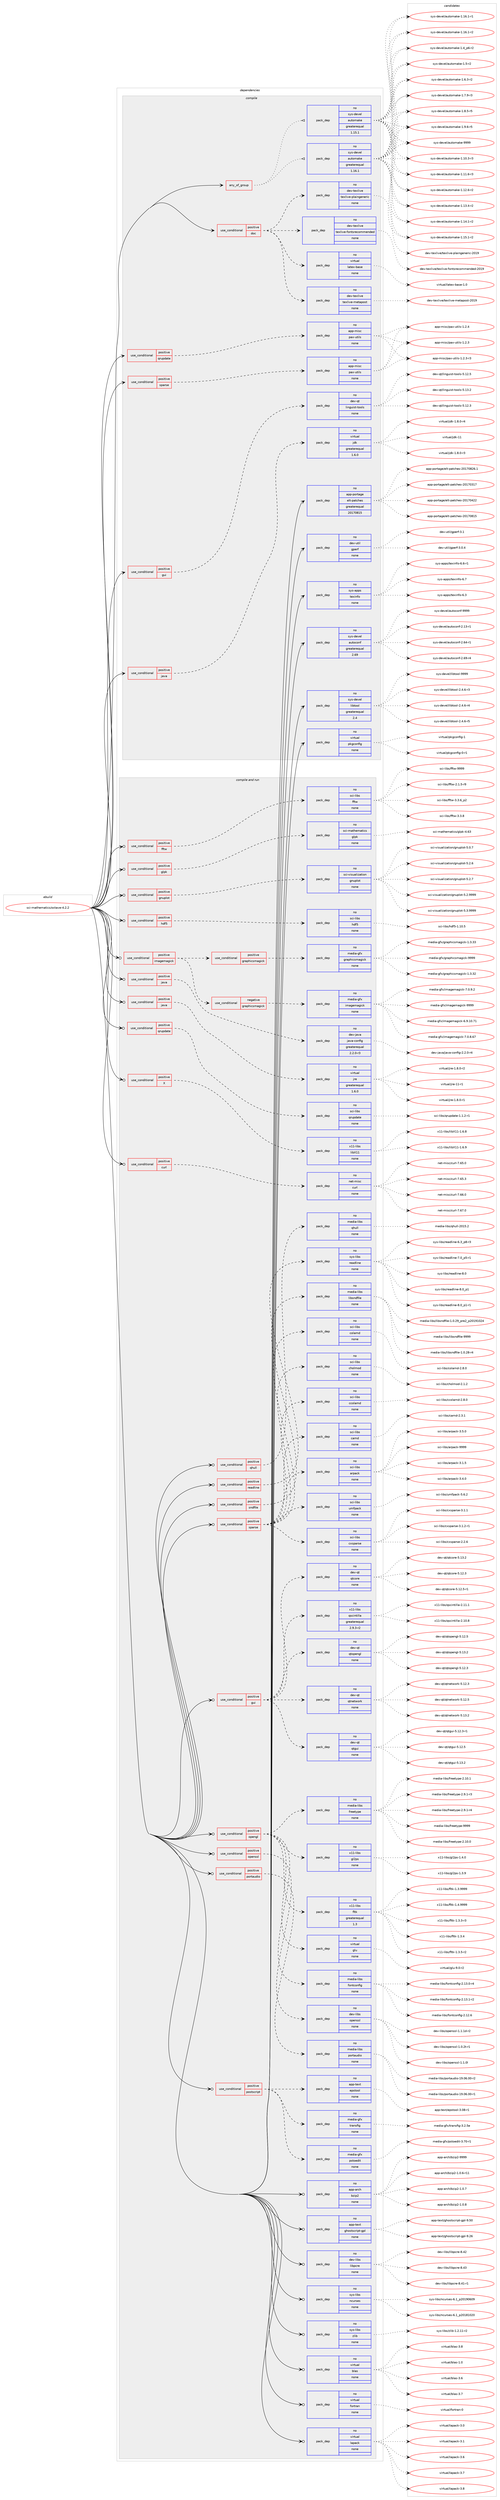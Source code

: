 digraph prolog {

# *************
# Graph options
# *************

newrank=true;
concentrate=true;
compound=true;
graph [rankdir=LR,fontname=Helvetica,fontsize=10,ranksep=1.5];#, ranksep=2.5, nodesep=0.2];
edge  [arrowhead=vee];
node  [fontname=Helvetica,fontsize=10];

# **********
# The ebuild
# **********

subgraph cluster_leftcol {
color=gray;
rank=same;
label=<<i>ebuild</i>>;
id [label="sci-mathematics/octave-4.2.2", color=red, width=4, href="../sci-mathematics/octave-4.2.2.svg"];
}

# ****************
# The dependencies
# ****************

subgraph cluster_midcol {
color=gray;
label=<<i>dependencies</i>>;
subgraph cluster_compile {
fillcolor="#eeeeee";
style=filled;
label=<<i>compile</i>>;
subgraph any14722 {
dependency861675 [label=<<TABLE BORDER="0" CELLBORDER="1" CELLSPACING="0" CELLPADDING="4"><TR><TD CELLPADDING="10">any_of_group</TD></TR></TABLE>>, shape=none, color=red];subgraph pack637237 {
dependency861676 [label=<<TABLE BORDER="0" CELLBORDER="1" CELLSPACING="0" CELLPADDING="4" WIDTH="220"><TR><TD ROWSPAN="6" CELLPADDING="30">pack_dep</TD></TR><TR><TD WIDTH="110">no</TD></TR><TR><TD>sys-devel</TD></TR><TR><TD>automake</TD></TR><TR><TD>greaterequal</TD></TR><TR><TD>1.16.1</TD></TR></TABLE>>, shape=none, color=blue];
}
dependency861675:e -> dependency861676:w [weight=20,style="dotted",arrowhead="oinv"];
subgraph pack637238 {
dependency861677 [label=<<TABLE BORDER="0" CELLBORDER="1" CELLSPACING="0" CELLPADDING="4" WIDTH="220"><TR><TD ROWSPAN="6" CELLPADDING="30">pack_dep</TD></TR><TR><TD WIDTH="110">no</TD></TR><TR><TD>sys-devel</TD></TR><TR><TD>automake</TD></TR><TR><TD>greaterequal</TD></TR><TR><TD>1.15.1</TD></TR></TABLE>>, shape=none, color=blue];
}
dependency861675:e -> dependency861677:w [weight=20,style="dotted",arrowhead="oinv"];
}
id:e -> dependency861675:w [weight=20,style="solid",arrowhead="vee"];
subgraph cond209204 {
dependency861678 [label=<<TABLE BORDER="0" CELLBORDER="1" CELLSPACING="0" CELLPADDING="4"><TR><TD ROWSPAN="3" CELLPADDING="10">use_conditional</TD></TR><TR><TD>positive</TD></TR><TR><TD>doc</TD></TR></TABLE>>, shape=none, color=red];
subgraph pack637239 {
dependency861679 [label=<<TABLE BORDER="0" CELLBORDER="1" CELLSPACING="0" CELLPADDING="4" WIDTH="220"><TR><TD ROWSPAN="6" CELLPADDING="30">pack_dep</TD></TR><TR><TD WIDTH="110">no</TD></TR><TR><TD>dev-texlive</TD></TR><TR><TD>texlive-fontsrecommended</TD></TR><TR><TD>none</TD></TR><TR><TD></TD></TR></TABLE>>, shape=none, color=blue];
}
dependency861678:e -> dependency861679:w [weight=20,style="dashed",arrowhead="vee"];
subgraph pack637240 {
dependency861680 [label=<<TABLE BORDER="0" CELLBORDER="1" CELLSPACING="0" CELLPADDING="4" WIDTH="220"><TR><TD ROWSPAN="6" CELLPADDING="30">pack_dep</TD></TR><TR><TD WIDTH="110">no</TD></TR><TR><TD>dev-texlive</TD></TR><TR><TD>texlive-plaingeneric</TD></TR><TR><TD>none</TD></TR><TR><TD></TD></TR></TABLE>>, shape=none, color=blue];
}
dependency861678:e -> dependency861680:w [weight=20,style="dashed",arrowhead="vee"];
subgraph pack637241 {
dependency861681 [label=<<TABLE BORDER="0" CELLBORDER="1" CELLSPACING="0" CELLPADDING="4" WIDTH="220"><TR><TD ROWSPAN="6" CELLPADDING="30">pack_dep</TD></TR><TR><TD WIDTH="110">no</TD></TR><TR><TD>dev-texlive</TD></TR><TR><TD>texlive-metapost</TD></TR><TR><TD>none</TD></TR><TR><TD></TD></TR></TABLE>>, shape=none, color=blue];
}
dependency861678:e -> dependency861681:w [weight=20,style="dashed",arrowhead="vee"];
subgraph pack637242 {
dependency861682 [label=<<TABLE BORDER="0" CELLBORDER="1" CELLSPACING="0" CELLPADDING="4" WIDTH="220"><TR><TD ROWSPAN="6" CELLPADDING="30">pack_dep</TD></TR><TR><TD WIDTH="110">no</TD></TR><TR><TD>virtual</TD></TR><TR><TD>latex-base</TD></TR><TR><TD>none</TD></TR><TR><TD></TD></TR></TABLE>>, shape=none, color=blue];
}
dependency861678:e -> dependency861682:w [weight=20,style="dashed",arrowhead="vee"];
}
id:e -> dependency861678:w [weight=20,style="solid",arrowhead="vee"];
subgraph cond209205 {
dependency861683 [label=<<TABLE BORDER="0" CELLBORDER="1" CELLSPACING="0" CELLPADDING="4"><TR><TD ROWSPAN="3" CELLPADDING="10">use_conditional</TD></TR><TR><TD>positive</TD></TR><TR><TD>gui</TD></TR></TABLE>>, shape=none, color=red];
subgraph pack637243 {
dependency861684 [label=<<TABLE BORDER="0" CELLBORDER="1" CELLSPACING="0" CELLPADDING="4" WIDTH="220"><TR><TD ROWSPAN="6" CELLPADDING="30">pack_dep</TD></TR><TR><TD WIDTH="110">no</TD></TR><TR><TD>dev-qt</TD></TR><TR><TD>linguist-tools</TD></TR><TR><TD>none</TD></TR><TR><TD></TD></TR></TABLE>>, shape=none, color=blue];
}
dependency861683:e -> dependency861684:w [weight=20,style="dashed",arrowhead="vee"];
}
id:e -> dependency861683:w [weight=20,style="solid",arrowhead="vee"];
subgraph cond209206 {
dependency861685 [label=<<TABLE BORDER="0" CELLBORDER="1" CELLSPACING="0" CELLPADDING="4"><TR><TD ROWSPAN="3" CELLPADDING="10">use_conditional</TD></TR><TR><TD>positive</TD></TR><TR><TD>java</TD></TR></TABLE>>, shape=none, color=red];
subgraph pack637244 {
dependency861686 [label=<<TABLE BORDER="0" CELLBORDER="1" CELLSPACING="0" CELLPADDING="4" WIDTH="220"><TR><TD ROWSPAN="6" CELLPADDING="30">pack_dep</TD></TR><TR><TD WIDTH="110">no</TD></TR><TR><TD>virtual</TD></TR><TR><TD>jdk</TD></TR><TR><TD>greaterequal</TD></TR><TR><TD>1.6.0</TD></TR></TABLE>>, shape=none, color=blue];
}
dependency861685:e -> dependency861686:w [weight=20,style="dashed",arrowhead="vee"];
}
id:e -> dependency861685:w [weight=20,style="solid",arrowhead="vee"];
subgraph cond209207 {
dependency861687 [label=<<TABLE BORDER="0" CELLBORDER="1" CELLSPACING="0" CELLPADDING="4"><TR><TD ROWSPAN="3" CELLPADDING="10">use_conditional</TD></TR><TR><TD>positive</TD></TR><TR><TD>qrupdate</TD></TR></TABLE>>, shape=none, color=red];
subgraph pack637245 {
dependency861688 [label=<<TABLE BORDER="0" CELLBORDER="1" CELLSPACING="0" CELLPADDING="4" WIDTH="220"><TR><TD ROWSPAN="6" CELLPADDING="30">pack_dep</TD></TR><TR><TD WIDTH="110">no</TD></TR><TR><TD>app-misc</TD></TR><TR><TD>pax-utils</TD></TR><TR><TD>none</TD></TR><TR><TD></TD></TR></TABLE>>, shape=none, color=blue];
}
dependency861687:e -> dependency861688:w [weight=20,style="dashed",arrowhead="vee"];
}
id:e -> dependency861687:w [weight=20,style="solid",arrowhead="vee"];
subgraph cond209208 {
dependency861689 [label=<<TABLE BORDER="0" CELLBORDER="1" CELLSPACING="0" CELLPADDING="4"><TR><TD ROWSPAN="3" CELLPADDING="10">use_conditional</TD></TR><TR><TD>positive</TD></TR><TR><TD>sparse</TD></TR></TABLE>>, shape=none, color=red];
subgraph pack637246 {
dependency861690 [label=<<TABLE BORDER="0" CELLBORDER="1" CELLSPACING="0" CELLPADDING="4" WIDTH="220"><TR><TD ROWSPAN="6" CELLPADDING="30">pack_dep</TD></TR><TR><TD WIDTH="110">no</TD></TR><TR><TD>app-misc</TD></TR><TR><TD>pax-utils</TD></TR><TR><TD>none</TD></TR><TR><TD></TD></TR></TABLE>>, shape=none, color=blue];
}
dependency861689:e -> dependency861690:w [weight=20,style="dashed",arrowhead="vee"];
}
id:e -> dependency861689:w [weight=20,style="solid",arrowhead="vee"];
subgraph pack637247 {
dependency861691 [label=<<TABLE BORDER="0" CELLBORDER="1" CELLSPACING="0" CELLPADDING="4" WIDTH="220"><TR><TD ROWSPAN="6" CELLPADDING="30">pack_dep</TD></TR><TR><TD WIDTH="110">no</TD></TR><TR><TD>app-portage</TD></TR><TR><TD>elt-patches</TD></TR><TR><TD>greaterequal</TD></TR><TR><TD>20170815</TD></TR></TABLE>>, shape=none, color=blue];
}
id:e -> dependency861691:w [weight=20,style="solid",arrowhead="vee"];
subgraph pack637248 {
dependency861692 [label=<<TABLE BORDER="0" CELLBORDER="1" CELLSPACING="0" CELLPADDING="4" WIDTH="220"><TR><TD ROWSPAN="6" CELLPADDING="30">pack_dep</TD></TR><TR><TD WIDTH="110">no</TD></TR><TR><TD>dev-util</TD></TR><TR><TD>gperf</TD></TR><TR><TD>none</TD></TR><TR><TD></TD></TR></TABLE>>, shape=none, color=blue];
}
id:e -> dependency861692:w [weight=20,style="solid",arrowhead="vee"];
subgraph pack637249 {
dependency861693 [label=<<TABLE BORDER="0" CELLBORDER="1" CELLSPACING="0" CELLPADDING="4" WIDTH="220"><TR><TD ROWSPAN="6" CELLPADDING="30">pack_dep</TD></TR><TR><TD WIDTH="110">no</TD></TR><TR><TD>sys-apps</TD></TR><TR><TD>texinfo</TD></TR><TR><TD>none</TD></TR><TR><TD></TD></TR></TABLE>>, shape=none, color=blue];
}
id:e -> dependency861693:w [weight=20,style="solid",arrowhead="vee"];
subgraph pack637250 {
dependency861694 [label=<<TABLE BORDER="0" CELLBORDER="1" CELLSPACING="0" CELLPADDING="4" WIDTH="220"><TR><TD ROWSPAN="6" CELLPADDING="30">pack_dep</TD></TR><TR><TD WIDTH="110">no</TD></TR><TR><TD>sys-devel</TD></TR><TR><TD>autoconf</TD></TR><TR><TD>greaterequal</TD></TR><TR><TD>2.69</TD></TR></TABLE>>, shape=none, color=blue];
}
id:e -> dependency861694:w [weight=20,style="solid",arrowhead="vee"];
subgraph pack637251 {
dependency861695 [label=<<TABLE BORDER="0" CELLBORDER="1" CELLSPACING="0" CELLPADDING="4" WIDTH="220"><TR><TD ROWSPAN="6" CELLPADDING="30">pack_dep</TD></TR><TR><TD WIDTH="110">no</TD></TR><TR><TD>sys-devel</TD></TR><TR><TD>libtool</TD></TR><TR><TD>greaterequal</TD></TR><TR><TD>2.4</TD></TR></TABLE>>, shape=none, color=blue];
}
id:e -> dependency861695:w [weight=20,style="solid",arrowhead="vee"];
subgraph pack637252 {
dependency861696 [label=<<TABLE BORDER="0" CELLBORDER="1" CELLSPACING="0" CELLPADDING="4" WIDTH="220"><TR><TD ROWSPAN="6" CELLPADDING="30">pack_dep</TD></TR><TR><TD WIDTH="110">no</TD></TR><TR><TD>virtual</TD></TR><TR><TD>pkgconfig</TD></TR><TR><TD>none</TD></TR><TR><TD></TD></TR></TABLE>>, shape=none, color=blue];
}
id:e -> dependency861696:w [weight=20,style="solid",arrowhead="vee"];
}
subgraph cluster_compileandrun {
fillcolor="#eeeeee";
style=filled;
label=<<i>compile and run</i>>;
subgraph cond209209 {
dependency861697 [label=<<TABLE BORDER="0" CELLBORDER="1" CELLSPACING="0" CELLPADDING="4"><TR><TD ROWSPAN="3" CELLPADDING="10">use_conditional</TD></TR><TR><TD>positive</TD></TR><TR><TD>X</TD></TR></TABLE>>, shape=none, color=red];
subgraph pack637253 {
dependency861698 [label=<<TABLE BORDER="0" CELLBORDER="1" CELLSPACING="0" CELLPADDING="4" WIDTH="220"><TR><TD ROWSPAN="6" CELLPADDING="30">pack_dep</TD></TR><TR><TD WIDTH="110">no</TD></TR><TR><TD>x11-libs</TD></TR><TR><TD>libX11</TD></TR><TR><TD>none</TD></TR><TR><TD></TD></TR></TABLE>>, shape=none, color=blue];
}
dependency861697:e -> dependency861698:w [weight=20,style="dashed",arrowhead="vee"];
}
id:e -> dependency861697:w [weight=20,style="solid",arrowhead="odotvee"];
subgraph cond209210 {
dependency861699 [label=<<TABLE BORDER="0" CELLBORDER="1" CELLSPACING="0" CELLPADDING="4"><TR><TD ROWSPAN="3" CELLPADDING="10">use_conditional</TD></TR><TR><TD>positive</TD></TR><TR><TD>curl</TD></TR></TABLE>>, shape=none, color=red];
subgraph pack637254 {
dependency861700 [label=<<TABLE BORDER="0" CELLBORDER="1" CELLSPACING="0" CELLPADDING="4" WIDTH="220"><TR><TD ROWSPAN="6" CELLPADDING="30">pack_dep</TD></TR><TR><TD WIDTH="110">no</TD></TR><TR><TD>net-misc</TD></TR><TR><TD>curl</TD></TR><TR><TD>none</TD></TR><TR><TD></TD></TR></TABLE>>, shape=none, color=blue];
}
dependency861699:e -> dependency861700:w [weight=20,style="dashed",arrowhead="vee"];
}
id:e -> dependency861699:w [weight=20,style="solid",arrowhead="odotvee"];
subgraph cond209211 {
dependency861701 [label=<<TABLE BORDER="0" CELLBORDER="1" CELLSPACING="0" CELLPADDING="4"><TR><TD ROWSPAN="3" CELLPADDING="10">use_conditional</TD></TR><TR><TD>positive</TD></TR><TR><TD>fftw</TD></TR></TABLE>>, shape=none, color=red];
subgraph pack637255 {
dependency861702 [label=<<TABLE BORDER="0" CELLBORDER="1" CELLSPACING="0" CELLPADDING="4" WIDTH="220"><TR><TD ROWSPAN="6" CELLPADDING="30">pack_dep</TD></TR><TR><TD WIDTH="110">no</TD></TR><TR><TD>sci-libs</TD></TR><TR><TD>fftw</TD></TR><TR><TD>none</TD></TR><TR><TD></TD></TR></TABLE>>, shape=none, color=blue];
}
dependency861701:e -> dependency861702:w [weight=20,style="dashed",arrowhead="vee"];
}
id:e -> dependency861701:w [weight=20,style="solid",arrowhead="odotvee"];
subgraph cond209212 {
dependency861703 [label=<<TABLE BORDER="0" CELLBORDER="1" CELLSPACING="0" CELLPADDING="4"><TR><TD ROWSPAN="3" CELLPADDING="10">use_conditional</TD></TR><TR><TD>positive</TD></TR><TR><TD>glpk</TD></TR></TABLE>>, shape=none, color=red];
subgraph pack637256 {
dependency861704 [label=<<TABLE BORDER="0" CELLBORDER="1" CELLSPACING="0" CELLPADDING="4" WIDTH="220"><TR><TD ROWSPAN="6" CELLPADDING="30">pack_dep</TD></TR><TR><TD WIDTH="110">no</TD></TR><TR><TD>sci-mathematics</TD></TR><TR><TD>glpk</TD></TR><TR><TD>none</TD></TR><TR><TD></TD></TR></TABLE>>, shape=none, color=blue];
}
dependency861703:e -> dependency861704:w [weight=20,style="dashed",arrowhead="vee"];
}
id:e -> dependency861703:w [weight=20,style="solid",arrowhead="odotvee"];
subgraph cond209213 {
dependency861705 [label=<<TABLE BORDER="0" CELLBORDER="1" CELLSPACING="0" CELLPADDING="4"><TR><TD ROWSPAN="3" CELLPADDING="10">use_conditional</TD></TR><TR><TD>positive</TD></TR><TR><TD>gnuplot</TD></TR></TABLE>>, shape=none, color=red];
subgraph pack637257 {
dependency861706 [label=<<TABLE BORDER="0" CELLBORDER="1" CELLSPACING="0" CELLPADDING="4" WIDTH="220"><TR><TD ROWSPAN="6" CELLPADDING="30">pack_dep</TD></TR><TR><TD WIDTH="110">no</TD></TR><TR><TD>sci-visualization</TD></TR><TR><TD>gnuplot</TD></TR><TR><TD>none</TD></TR><TR><TD></TD></TR></TABLE>>, shape=none, color=blue];
}
dependency861705:e -> dependency861706:w [weight=20,style="dashed",arrowhead="vee"];
}
id:e -> dependency861705:w [weight=20,style="solid",arrowhead="odotvee"];
subgraph cond209214 {
dependency861707 [label=<<TABLE BORDER="0" CELLBORDER="1" CELLSPACING="0" CELLPADDING="4"><TR><TD ROWSPAN="3" CELLPADDING="10">use_conditional</TD></TR><TR><TD>positive</TD></TR><TR><TD>gui</TD></TR></TABLE>>, shape=none, color=red];
subgraph pack637258 {
dependency861708 [label=<<TABLE BORDER="0" CELLBORDER="1" CELLSPACING="0" CELLPADDING="4" WIDTH="220"><TR><TD ROWSPAN="6" CELLPADDING="30">pack_dep</TD></TR><TR><TD WIDTH="110">no</TD></TR><TR><TD>dev-qt</TD></TR><TR><TD>qtcore</TD></TR><TR><TD>none</TD></TR><TR><TD></TD></TR></TABLE>>, shape=none, color=blue];
}
dependency861707:e -> dependency861708:w [weight=20,style="dashed",arrowhead="vee"];
subgraph pack637259 {
dependency861709 [label=<<TABLE BORDER="0" CELLBORDER="1" CELLSPACING="0" CELLPADDING="4" WIDTH="220"><TR><TD ROWSPAN="6" CELLPADDING="30">pack_dep</TD></TR><TR><TD WIDTH="110">no</TD></TR><TR><TD>dev-qt</TD></TR><TR><TD>qtgui</TD></TR><TR><TD>none</TD></TR><TR><TD></TD></TR></TABLE>>, shape=none, color=blue];
}
dependency861707:e -> dependency861709:w [weight=20,style="dashed",arrowhead="vee"];
subgraph pack637260 {
dependency861710 [label=<<TABLE BORDER="0" CELLBORDER="1" CELLSPACING="0" CELLPADDING="4" WIDTH="220"><TR><TD ROWSPAN="6" CELLPADDING="30">pack_dep</TD></TR><TR><TD WIDTH="110">no</TD></TR><TR><TD>dev-qt</TD></TR><TR><TD>qtnetwork</TD></TR><TR><TD>none</TD></TR><TR><TD></TD></TR></TABLE>>, shape=none, color=blue];
}
dependency861707:e -> dependency861710:w [weight=20,style="dashed",arrowhead="vee"];
subgraph pack637261 {
dependency861711 [label=<<TABLE BORDER="0" CELLBORDER="1" CELLSPACING="0" CELLPADDING="4" WIDTH="220"><TR><TD ROWSPAN="6" CELLPADDING="30">pack_dep</TD></TR><TR><TD WIDTH="110">no</TD></TR><TR><TD>dev-qt</TD></TR><TR><TD>qtopengl</TD></TR><TR><TD>none</TD></TR><TR><TD></TD></TR></TABLE>>, shape=none, color=blue];
}
dependency861707:e -> dependency861711:w [weight=20,style="dashed",arrowhead="vee"];
subgraph pack637262 {
dependency861712 [label=<<TABLE BORDER="0" CELLBORDER="1" CELLSPACING="0" CELLPADDING="4" WIDTH="220"><TR><TD ROWSPAN="6" CELLPADDING="30">pack_dep</TD></TR><TR><TD WIDTH="110">no</TD></TR><TR><TD>x11-libs</TD></TR><TR><TD>qscintilla</TD></TR><TR><TD>greaterequal</TD></TR><TR><TD>2.9.3-r2</TD></TR></TABLE>>, shape=none, color=blue];
}
dependency861707:e -> dependency861712:w [weight=20,style="dashed",arrowhead="vee"];
}
id:e -> dependency861707:w [weight=20,style="solid",arrowhead="odotvee"];
subgraph cond209215 {
dependency861713 [label=<<TABLE BORDER="0" CELLBORDER="1" CELLSPACING="0" CELLPADDING="4"><TR><TD ROWSPAN="3" CELLPADDING="10">use_conditional</TD></TR><TR><TD>positive</TD></TR><TR><TD>hdf5</TD></TR></TABLE>>, shape=none, color=red];
subgraph pack637263 {
dependency861714 [label=<<TABLE BORDER="0" CELLBORDER="1" CELLSPACING="0" CELLPADDING="4" WIDTH="220"><TR><TD ROWSPAN="6" CELLPADDING="30">pack_dep</TD></TR><TR><TD WIDTH="110">no</TD></TR><TR><TD>sci-libs</TD></TR><TR><TD>hdf5</TD></TR><TR><TD>none</TD></TR><TR><TD></TD></TR></TABLE>>, shape=none, color=blue];
}
dependency861713:e -> dependency861714:w [weight=20,style="dashed",arrowhead="vee"];
}
id:e -> dependency861713:w [weight=20,style="solid",arrowhead="odotvee"];
subgraph cond209216 {
dependency861715 [label=<<TABLE BORDER="0" CELLBORDER="1" CELLSPACING="0" CELLPADDING="4"><TR><TD ROWSPAN="3" CELLPADDING="10">use_conditional</TD></TR><TR><TD>positive</TD></TR><TR><TD>imagemagick</TD></TR></TABLE>>, shape=none, color=red];
subgraph cond209217 {
dependency861716 [label=<<TABLE BORDER="0" CELLBORDER="1" CELLSPACING="0" CELLPADDING="4"><TR><TD ROWSPAN="3" CELLPADDING="10">use_conditional</TD></TR><TR><TD>negative</TD></TR><TR><TD>graphicsmagick</TD></TR></TABLE>>, shape=none, color=red];
subgraph pack637264 {
dependency861717 [label=<<TABLE BORDER="0" CELLBORDER="1" CELLSPACING="0" CELLPADDING="4" WIDTH="220"><TR><TD ROWSPAN="6" CELLPADDING="30">pack_dep</TD></TR><TR><TD WIDTH="110">no</TD></TR><TR><TD>media-gfx</TD></TR><TR><TD>imagemagick</TD></TR><TR><TD>none</TD></TR><TR><TD></TD></TR></TABLE>>, shape=none, color=blue];
}
dependency861716:e -> dependency861717:w [weight=20,style="dashed",arrowhead="vee"];
}
dependency861715:e -> dependency861716:w [weight=20,style="dashed",arrowhead="vee"];
subgraph cond209218 {
dependency861718 [label=<<TABLE BORDER="0" CELLBORDER="1" CELLSPACING="0" CELLPADDING="4"><TR><TD ROWSPAN="3" CELLPADDING="10">use_conditional</TD></TR><TR><TD>positive</TD></TR><TR><TD>graphicsmagick</TD></TR></TABLE>>, shape=none, color=red];
subgraph pack637265 {
dependency861719 [label=<<TABLE BORDER="0" CELLBORDER="1" CELLSPACING="0" CELLPADDING="4" WIDTH="220"><TR><TD ROWSPAN="6" CELLPADDING="30">pack_dep</TD></TR><TR><TD WIDTH="110">no</TD></TR><TR><TD>media-gfx</TD></TR><TR><TD>graphicsmagick</TD></TR><TR><TD>none</TD></TR><TR><TD></TD></TR></TABLE>>, shape=none, color=blue];
}
dependency861718:e -> dependency861719:w [weight=20,style="dashed",arrowhead="vee"];
}
dependency861715:e -> dependency861718:w [weight=20,style="dashed",arrowhead="vee"];
}
id:e -> dependency861715:w [weight=20,style="solid",arrowhead="odotvee"];
subgraph cond209219 {
dependency861720 [label=<<TABLE BORDER="0" CELLBORDER="1" CELLSPACING="0" CELLPADDING="4"><TR><TD ROWSPAN="3" CELLPADDING="10">use_conditional</TD></TR><TR><TD>positive</TD></TR><TR><TD>java</TD></TR></TABLE>>, shape=none, color=red];
subgraph pack637266 {
dependency861721 [label=<<TABLE BORDER="0" CELLBORDER="1" CELLSPACING="0" CELLPADDING="4" WIDTH="220"><TR><TD ROWSPAN="6" CELLPADDING="30">pack_dep</TD></TR><TR><TD WIDTH="110">no</TD></TR><TR><TD>dev-java</TD></TR><TR><TD>java-config</TD></TR><TR><TD>greaterequal</TD></TR><TR><TD>2.2.0-r3</TD></TR></TABLE>>, shape=none, color=blue];
}
dependency861720:e -> dependency861721:w [weight=20,style="dashed",arrowhead="vee"];
}
id:e -> dependency861720:w [weight=20,style="solid",arrowhead="odotvee"];
subgraph cond209220 {
dependency861722 [label=<<TABLE BORDER="0" CELLBORDER="1" CELLSPACING="0" CELLPADDING="4"><TR><TD ROWSPAN="3" CELLPADDING="10">use_conditional</TD></TR><TR><TD>positive</TD></TR><TR><TD>java</TD></TR></TABLE>>, shape=none, color=red];
subgraph pack637267 {
dependency861723 [label=<<TABLE BORDER="0" CELLBORDER="1" CELLSPACING="0" CELLPADDING="4" WIDTH="220"><TR><TD ROWSPAN="6" CELLPADDING="30">pack_dep</TD></TR><TR><TD WIDTH="110">no</TD></TR><TR><TD>virtual</TD></TR><TR><TD>jre</TD></TR><TR><TD>greaterequal</TD></TR><TR><TD>1.6.0</TD></TR></TABLE>>, shape=none, color=blue];
}
dependency861722:e -> dependency861723:w [weight=20,style="dashed",arrowhead="vee"];
}
id:e -> dependency861722:w [weight=20,style="solid",arrowhead="odotvee"];
subgraph cond209221 {
dependency861724 [label=<<TABLE BORDER="0" CELLBORDER="1" CELLSPACING="0" CELLPADDING="4"><TR><TD ROWSPAN="3" CELLPADDING="10">use_conditional</TD></TR><TR><TD>positive</TD></TR><TR><TD>opengl</TD></TR></TABLE>>, shape=none, color=red];
subgraph pack637268 {
dependency861725 [label=<<TABLE BORDER="0" CELLBORDER="1" CELLSPACING="0" CELLPADDING="4" WIDTH="220"><TR><TD ROWSPAN="6" CELLPADDING="30">pack_dep</TD></TR><TR><TD WIDTH="110">no</TD></TR><TR><TD>media-libs</TD></TR><TR><TD>freetype</TD></TR><TR><TD>none</TD></TR><TR><TD></TD></TR></TABLE>>, shape=none, color=blue];
}
dependency861724:e -> dependency861725:w [weight=20,style="dashed",arrowhead="vee"];
subgraph pack637269 {
dependency861726 [label=<<TABLE BORDER="0" CELLBORDER="1" CELLSPACING="0" CELLPADDING="4" WIDTH="220"><TR><TD ROWSPAN="6" CELLPADDING="30">pack_dep</TD></TR><TR><TD WIDTH="110">no</TD></TR><TR><TD>media-libs</TD></TR><TR><TD>fontconfig</TD></TR><TR><TD>none</TD></TR><TR><TD></TD></TR></TABLE>>, shape=none, color=blue];
}
dependency861724:e -> dependency861726:w [weight=20,style="dashed",arrowhead="vee"];
subgraph pack637270 {
dependency861727 [label=<<TABLE BORDER="0" CELLBORDER="1" CELLSPACING="0" CELLPADDING="4" WIDTH="220"><TR><TD ROWSPAN="6" CELLPADDING="30">pack_dep</TD></TR><TR><TD WIDTH="110">no</TD></TR><TR><TD>virtual</TD></TR><TR><TD>glu</TD></TR><TR><TD>none</TD></TR><TR><TD></TD></TR></TABLE>>, shape=none, color=blue];
}
dependency861724:e -> dependency861727:w [weight=20,style="dashed",arrowhead="vee"];
subgraph pack637271 {
dependency861728 [label=<<TABLE BORDER="0" CELLBORDER="1" CELLSPACING="0" CELLPADDING="4" WIDTH="220"><TR><TD ROWSPAN="6" CELLPADDING="30">pack_dep</TD></TR><TR><TD WIDTH="110">no</TD></TR><TR><TD>x11-libs</TD></TR><TR><TD>fltk</TD></TR><TR><TD>greaterequal</TD></TR><TR><TD>1.3</TD></TR></TABLE>>, shape=none, color=blue];
}
dependency861724:e -> dependency861728:w [weight=20,style="dashed",arrowhead="vee"];
subgraph pack637272 {
dependency861729 [label=<<TABLE BORDER="0" CELLBORDER="1" CELLSPACING="0" CELLPADDING="4" WIDTH="220"><TR><TD ROWSPAN="6" CELLPADDING="30">pack_dep</TD></TR><TR><TD WIDTH="110">no</TD></TR><TR><TD>x11-libs</TD></TR><TR><TD>gl2ps</TD></TR><TR><TD>none</TD></TR><TR><TD></TD></TR></TABLE>>, shape=none, color=blue];
}
dependency861724:e -> dependency861729:w [weight=20,style="dashed",arrowhead="vee"];
}
id:e -> dependency861724:w [weight=20,style="solid",arrowhead="odotvee"];
subgraph cond209222 {
dependency861730 [label=<<TABLE BORDER="0" CELLBORDER="1" CELLSPACING="0" CELLPADDING="4"><TR><TD ROWSPAN="3" CELLPADDING="10">use_conditional</TD></TR><TR><TD>positive</TD></TR><TR><TD>openssl</TD></TR></TABLE>>, shape=none, color=red];
subgraph pack637273 {
dependency861731 [label=<<TABLE BORDER="0" CELLBORDER="1" CELLSPACING="0" CELLPADDING="4" WIDTH="220"><TR><TD ROWSPAN="6" CELLPADDING="30">pack_dep</TD></TR><TR><TD WIDTH="110">no</TD></TR><TR><TD>dev-libs</TD></TR><TR><TD>openssl</TD></TR><TR><TD>none</TD></TR><TR><TD></TD></TR></TABLE>>, shape=none, color=blue];
}
dependency861730:e -> dependency861731:w [weight=20,style="dashed",arrowhead="vee"];
}
id:e -> dependency861730:w [weight=20,style="solid",arrowhead="odotvee"];
subgraph cond209223 {
dependency861732 [label=<<TABLE BORDER="0" CELLBORDER="1" CELLSPACING="0" CELLPADDING="4"><TR><TD ROWSPAN="3" CELLPADDING="10">use_conditional</TD></TR><TR><TD>positive</TD></TR><TR><TD>portaudio</TD></TR></TABLE>>, shape=none, color=red];
subgraph pack637274 {
dependency861733 [label=<<TABLE BORDER="0" CELLBORDER="1" CELLSPACING="0" CELLPADDING="4" WIDTH="220"><TR><TD ROWSPAN="6" CELLPADDING="30">pack_dep</TD></TR><TR><TD WIDTH="110">no</TD></TR><TR><TD>media-libs</TD></TR><TR><TD>portaudio</TD></TR><TR><TD>none</TD></TR><TR><TD></TD></TR></TABLE>>, shape=none, color=blue];
}
dependency861732:e -> dependency861733:w [weight=20,style="dashed",arrowhead="vee"];
}
id:e -> dependency861732:w [weight=20,style="solid",arrowhead="odotvee"];
subgraph cond209224 {
dependency861734 [label=<<TABLE BORDER="0" CELLBORDER="1" CELLSPACING="0" CELLPADDING="4"><TR><TD ROWSPAN="3" CELLPADDING="10">use_conditional</TD></TR><TR><TD>positive</TD></TR><TR><TD>postscript</TD></TR></TABLE>>, shape=none, color=red];
subgraph pack637275 {
dependency861735 [label=<<TABLE BORDER="0" CELLBORDER="1" CELLSPACING="0" CELLPADDING="4" WIDTH="220"><TR><TD ROWSPAN="6" CELLPADDING="30">pack_dep</TD></TR><TR><TD WIDTH="110">no</TD></TR><TR><TD>app-text</TD></TR><TR><TD>epstool</TD></TR><TR><TD>none</TD></TR><TR><TD></TD></TR></TABLE>>, shape=none, color=blue];
}
dependency861734:e -> dependency861735:w [weight=20,style="dashed",arrowhead="vee"];
subgraph pack637276 {
dependency861736 [label=<<TABLE BORDER="0" CELLBORDER="1" CELLSPACING="0" CELLPADDING="4" WIDTH="220"><TR><TD ROWSPAN="6" CELLPADDING="30">pack_dep</TD></TR><TR><TD WIDTH="110">no</TD></TR><TR><TD>media-gfx</TD></TR><TR><TD>pstoedit</TD></TR><TR><TD>none</TD></TR><TR><TD></TD></TR></TABLE>>, shape=none, color=blue];
}
dependency861734:e -> dependency861736:w [weight=20,style="dashed",arrowhead="vee"];
subgraph pack637277 {
dependency861737 [label=<<TABLE BORDER="0" CELLBORDER="1" CELLSPACING="0" CELLPADDING="4" WIDTH="220"><TR><TD ROWSPAN="6" CELLPADDING="30">pack_dep</TD></TR><TR><TD WIDTH="110">no</TD></TR><TR><TD>media-gfx</TD></TR><TR><TD>transfig</TD></TR><TR><TD>none</TD></TR><TR><TD></TD></TR></TABLE>>, shape=none, color=blue];
}
dependency861734:e -> dependency861737:w [weight=20,style="dashed",arrowhead="vee"];
}
id:e -> dependency861734:w [weight=20,style="solid",arrowhead="odotvee"];
subgraph cond209225 {
dependency861738 [label=<<TABLE BORDER="0" CELLBORDER="1" CELLSPACING="0" CELLPADDING="4"><TR><TD ROWSPAN="3" CELLPADDING="10">use_conditional</TD></TR><TR><TD>positive</TD></TR><TR><TD>qhull</TD></TR></TABLE>>, shape=none, color=red];
subgraph pack637278 {
dependency861739 [label=<<TABLE BORDER="0" CELLBORDER="1" CELLSPACING="0" CELLPADDING="4" WIDTH="220"><TR><TD ROWSPAN="6" CELLPADDING="30">pack_dep</TD></TR><TR><TD WIDTH="110">no</TD></TR><TR><TD>media-libs</TD></TR><TR><TD>qhull</TD></TR><TR><TD>none</TD></TR><TR><TD></TD></TR></TABLE>>, shape=none, color=blue];
}
dependency861738:e -> dependency861739:w [weight=20,style="dashed",arrowhead="vee"];
}
id:e -> dependency861738:w [weight=20,style="solid",arrowhead="odotvee"];
subgraph cond209226 {
dependency861740 [label=<<TABLE BORDER="0" CELLBORDER="1" CELLSPACING="0" CELLPADDING="4"><TR><TD ROWSPAN="3" CELLPADDING="10">use_conditional</TD></TR><TR><TD>positive</TD></TR><TR><TD>qrupdate</TD></TR></TABLE>>, shape=none, color=red];
subgraph pack637279 {
dependency861741 [label=<<TABLE BORDER="0" CELLBORDER="1" CELLSPACING="0" CELLPADDING="4" WIDTH="220"><TR><TD ROWSPAN="6" CELLPADDING="30">pack_dep</TD></TR><TR><TD WIDTH="110">no</TD></TR><TR><TD>sci-libs</TD></TR><TR><TD>qrupdate</TD></TR><TR><TD>none</TD></TR><TR><TD></TD></TR></TABLE>>, shape=none, color=blue];
}
dependency861740:e -> dependency861741:w [weight=20,style="dashed",arrowhead="vee"];
}
id:e -> dependency861740:w [weight=20,style="solid",arrowhead="odotvee"];
subgraph cond209227 {
dependency861742 [label=<<TABLE BORDER="0" CELLBORDER="1" CELLSPACING="0" CELLPADDING="4"><TR><TD ROWSPAN="3" CELLPADDING="10">use_conditional</TD></TR><TR><TD>positive</TD></TR><TR><TD>readline</TD></TR></TABLE>>, shape=none, color=red];
subgraph pack637280 {
dependency861743 [label=<<TABLE BORDER="0" CELLBORDER="1" CELLSPACING="0" CELLPADDING="4" WIDTH="220"><TR><TD ROWSPAN="6" CELLPADDING="30">pack_dep</TD></TR><TR><TD WIDTH="110">no</TD></TR><TR><TD>sys-libs</TD></TR><TR><TD>readline</TD></TR><TR><TD>none</TD></TR><TR><TD></TD></TR></TABLE>>, shape=none, color=blue];
}
dependency861742:e -> dependency861743:w [weight=20,style="dashed",arrowhead="vee"];
}
id:e -> dependency861742:w [weight=20,style="solid",arrowhead="odotvee"];
subgraph cond209228 {
dependency861744 [label=<<TABLE BORDER="0" CELLBORDER="1" CELLSPACING="0" CELLPADDING="4"><TR><TD ROWSPAN="3" CELLPADDING="10">use_conditional</TD></TR><TR><TD>positive</TD></TR><TR><TD>sndfile</TD></TR></TABLE>>, shape=none, color=red];
subgraph pack637281 {
dependency861745 [label=<<TABLE BORDER="0" CELLBORDER="1" CELLSPACING="0" CELLPADDING="4" WIDTH="220"><TR><TD ROWSPAN="6" CELLPADDING="30">pack_dep</TD></TR><TR><TD WIDTH="110">no</TD></TR><TR><TD>media-libs</TD></TR><TR><TD>libsndfile</TD></TR><TR><TD>none</TD></TR><TR><TD></TD></TR></TABLE>>, shape=none, color=blue];
}
dependency861744:e -> dependency861745:w [weight=20,style="dashed",arrowhead="vee"];
}
id:e -> dependency861744:w [weight=20,style="solid",arrowhead="odotvee"];
subgraph cond209229 {
dependency861746 [label=<<TABLE BORDER="0" CELLBORDER="1" CELLSPACING="0" CELLPADDING="4"><TR><TD ROWSPAN="3" CELLPADDING="10">use_conditional</TD></TR><TR><TD>positive</TD></TR><TR><TD>sparse</TD></TR></TABLE>>, shape=none, color=red];
subgraph pack637282 {
dependency861747 [label=<<TABLE BORDER="0" CELLBORDER="1" CELLSPACING="0" CELLPADDING="4" WIDTH="220"><TR><TD ROWSPAN="6" CELLPADDING="30">pack_dep</TD></TR><TR><TD WIDTH="110">no</TD></TR><TR><TD>sci-libs</TD></TR><TR><TD>arpack</TD></TR><TR><TD>none</TD></TR><TR><TD></TD></TR></TABLE>>, shape=none, color=blue];
}
dependency861746:e -> dependency861747:w [weight=20,style="dashed",arrowhead="vee"];
subgraph pack637283 {
dependency861748 [label=<<TABLE BORDER="0" CELLBORDER="1" CELLSPACING="0" CELLPADDING="4" WIDTH="220"><TR><TD ROWSPAN="6" CELLPADDING="30">pack_dep</TD></TR><TR><TD WIDTH="110">no</TD></TR><TR><TD>sci-libs</TD></TR><TR><TD>camd</TD></TR><TR><TD>none</TD></TR><TR><TD></TD></TR></TABLE>>, shape=none, color=blue];
}
dependency861746:e -> dependency861748:w [weight=20,style="dashed",arrowhead="vee"];
subgraph pack637284 {
dependency861749 [label=<<TABLE BORDER="0" CELLBORDER="1" CELLSPACING="0" CELLPADDING="4" WIDTH="220"><TR><TD ROWSPAN="6" CELLPADDING="30">pack_dep</TD></TR><TR><TD WIDTH="110">no</TD></TR><TR><TD>sci-libs</TD></TR><TR><TD>ccolamd</TD></TR><TR><TD>none</TD></TR><TR><TD></TD></TR></TABLE>>, shape=none, color=blue];
}
dependency861746:e -> dependency861749:w [weight=20,style="dashed",arrowhead="vee"];
subgraph pack637285 {
dependency861750 [label=<<TABLE BORDER="0" CELLBORDER="1" CELLSPACING="0" CELLPADDING="4" WIDTH="220"><TR><TD ROWSPAN="6" CELLPADDING="30">pack_dep</TD></TR><TR><TD WIDTH="110">no</TD></TR><TR><TD>sci-libs</TD></TR><TR><TD>cholmod</TD></TR><TR><TD>none</TD></TR><TR><TD></TD></TR></TABLE>>, shape=none, color=blue];
}
dependency861746:e -> dependency861750:w [weight=20,style="dashed",arrowhead="vee"];
subgraph pack637286 {
dependency861751 [label=<<TABLE BORDER="0" CELLBORDER="1" CELLSPACING="0" CELLPADDING="4" WIDTH="220"><TR><TD ROWSPAN="6" CELLPADDING="30">pack_dep</TD></TR><TR><TD WIDTH="110">no</TD></TR><TR><TD>sci-libs</TD></TR><TR><TD>colamd</TD></TR><TR><TD>none</TD></TR><TR><TD></TD></TR></TABLE>>, shape=none, color=blue];
}
dependency861746:e -> dependency861751:w [weight=20,style="dashed",arrowhead="vee"];
subgraph pack637287 {
dependency861752 [label=<<TABLE BORDER="0" CELLBORDER="1" CELLSPACING="0" CELLPADDING="4" WIDTH="220"><TR><TD ROWSPAN="6" CELLPADDING="30">pack_dep</TD></TR><TR><TD WIDTH="110">no</TD></TR><TR><TD>sci-libs</TD></TR><TR><TD>cxsparse</TD></TR><TR><TD>none</TD></TR><TR><TD></TD></TR></TABLE>>, shape=none, color=blue];
}
dependency861746:e -> dependency861752:w [weight=20,style="dashed",arrowhead="vee"];
subgraph pack637288 {
dependency861753 [label=<<TABLE BORDER="0" CELLBORDER="1" CELLSPACING="0" CELLPADDING="4" WIDTH="220"><TR><TD ROWSPAN="6" CELLPADDING="30">pack_dep</TD></TR><TR><TD WIDTH="110">no</TD></TR><TR><TD>sci-libs</TD></TR><TR><TD>umfpack</TD></TR><TR><TD>none</TD></TR><TR><TD></TD></TR></TABLE>>, shape=none, color=blue];
}
dependency861746:e -> dependency861753:w [weight=20,style="dashed",arrowhead="vee"];
}
id:e -> dependency861746:w [weight=20,style="solid",arrowhead="odotvee"];
subgraph pack637289 {
dependency861754 [label=<<TABLE BORDER="0" CELLBORDER="1" CELLSPACING="0" CELLPADDING="4" WIDTH="220"><TR><TD ROWSPAN="6" CELLPADDING="30">pack_dep</TD></TR><TR><TD WIDTH="110">no</TD></TR><TR><TD>app-arch</TD></TR><TR><TD>bzip2</TD></TR><TR><TD>none</TD></TR><TR><TD></TD></TR></TABLE>>, shape=none, color=blue];
}
id:e -> dependency861754:w [weight=20,style="solid",arrowhead="odotvee"];
subgraph pack637290 {
dependency861755 [label=<<TABLE BORDER="0" CELLBORDER="1" CELLSPACING="0" CELLPADDING="4" WIDTH="220"><TR><TD ROWSPAN="6" CELLPADDING="30">pack_dep</TD></TR><TR><TD WIDTH="110">no</TD></TR><TR><TD>app-text</TD></TR><TR><TD>ghostscript-gpl</TD></TR><TR><TD>none</TD></TR><TR><TD></TD></TR></TABLE>>, shape=none, color=blue];
}
id:e -> dependency861755:w [weight=20,style="solid",arrowhead="odotvee"];
subgraph pack637291 {
dependency861756 [label=<<TABLE BORDER="0" CELLBORDER="1" CELLSPACING="0" CELLPADDING="4" WIDTH="220"><TR><TD ROWSPAN="6" CELLPADDING="30">pack_dep</TD></TR><TR><TD WIDTH="110">no</TD></TR><TR><TD>dev-libs</TD></TR><TR><TD>libpcre</TD></TR><TR><TD>none</TD></TR><TR><TD></TD></TR></TABLE>>, shape=none, color=blue];
}
id:e -> dependency861756:w [weight=20,style="solid",arrowhead="odotvee"];
subgraph pack637292 {
dependency861757 [label=<<TABLE BORDER="0" CELLBORDER="1" CELLSPACING="0" CELLPADDING="4" WIDTH="220"><TR><TD ROWSPAN="6" CELLPADDING="30">pack_dep</TD></TR><TR><TD WIDTH="110">no</TD></TR><TR><TD>sys-libs</TD></TR><TR><TD>ncurses</TD></TR><TR><TD>none</TD></TR><TR><TD></TD></TR></TABLE>>, shape=none, color=blue];
}
id:e -> dependency861757:w [weight=20,style="solid",arrowhead="odotvee"];
subgraph pack637293 {
dependency861758 [label=<<TABLE BORDER="0" CELLBORDER="1" CELLSPACING="0" CELLPADDING="4" WIDTH="220"><TR><TD ROWSPAN="6" CELLPADDING="30">pack_dep</TD></TR><TR><TD WIDTH="110">no</TD></TR><TR><TD>sys-libs</TD></TR><TR><TD>zlib</TD></TR><TR><TD>none</TD></TR><TR><TD></TD></TR></TABLE>>, shape=none, color=blue];
}
id:e -> dependency861758:w [weight=20,style="solid",arrowhead="odotvee"];
subgraph pack637294 {
dependency861759 [label=<<TABLE BORDER="0" CELLBORDER="1" CELLSPACING="0" CELLPADDING="4" WIDTH="220"><TR><TD ROWSPAN="6" CELLPADDING="30">pack_dep</TD></TR><TR><TD WIDTH="110">no</TD></TR><TR><TD>virtual</TD></TR><TR><TD>blas</TD></TR><TR><TD>none</TD></TR><TR><TD></TD></TR></TABLE>>, shape=none, color=blue];
}
id:e -> dependency861759:w [weight=20,style="solid",arrowhead="odotvee"];
subgraph pack637295 {
dependency861760 [label=<<TABLE BORDER="0" CELLBORDER="1" CELLSPACING="0" CELLPADDING="4" WIDTH="220"><TR><TD ROWSPAN="6" CELLPADDING="30">pack_dep</TD></TR><TR><TD WIDTH="110">no</TD></TR><TR><TD>virtual</TD></TR><TR><TD>fortran</TD></TR><TR><TD>none</TD></TR><TR><TD></TD></TR></TABLE>>, shape=none, color=blue];
}
id:e -> dependency861760:w [weight=20,style="solid",arrowhead="odotvee"];
subgraph pack637296 {
dependency861761 [label=<<TABLE BORDER="0" CELLBORDER="1" CELLSPACING="0" CELLPADDING="4" WIDTH="220"><TR><TD ROWSPAN="6" CELLPADDING="30">pack_dep</TD></TR><TR><TD WIDTH="110">no</TD></TR><TR><TD>virtual</TD></TR><TR><TD>lapack</TD></TR><TR><TD>none</TD></TR><TR><TD></TD></TR></TABLE>>, shape=none, color=blue];
}
id:e -> dependency861761:w [weight=20,style="solid",arrowhead="odotvee"];
}
subgraph cluster_run {
fillcolor="#eeeeee";
style=filled;
label=<<i>run</i>>;
}
}

# **************
# The candidates
# **************

subgraph cluster_choices {
rank=same;
color=gray;
label=<<i>candidates</i>>;

subgraph choice637237 {
color=black;
nodesep=1;
choice11512111545100101118101108479711711611110997107101454946494846514511451 [label="sys-devel/automake-1.10.3-r3", color=red, width=4,href="../sys-devel/automake-1.10.3-r3.svg"];
choice11512111545100101118101108479711711611110997107101454946494946544511451 [label="sys-devel/automake-1.11.6-r3", color=red, width=4,href="../sys-devel/automake-1.11.6-r3.svg"];
choice11512111545100101118101108479711711611110997107101454946495046544511450 [label="sys-devel/automake-1.12.6-r2", color=red, width=4,href="../sys-devel/automake-1.12.6-r2.svg"];
choice11512111545100101118101108479711711611110997107101454946495146524511450 [label="sys-devel/automake-1.13.4-r2", color=red, width=4,href="../sys-devel/automake-1.13.4-r2.svg"];
choice11512111545100101118101108479711711611110997107101454946495246494511450 [label="sys-devel/automake-1.14.1-r2", color=red, width=4,href="../sys-devel/automake-1.14.1-r2.svg"];
choice11512111545100101118101108479711711611110997107101454946495346494511450 [label="sys-devel/automake-1.15.1-r2", color=red, width=4,href="../sys-devel/automake-1.15.1-r2.svg"];
choice11512111545100101118101108479711711611110997107101454946495446494511449 [label="sys-devel/automake-1.16.1-r1", color=red, width=4,href="../sys-devel/automake-1.16.1-r1.svg"];
choice11512111545100101118101108479711711611110997107101454946495446494511450 [label="sys-devel/automake-1.16.1-r2", color=red, width=4,href="../sys-devel/automake-1.16.1-r2.svg"];
choice115121115451001011181011084797117116111109971071014549465295112544511450 [label="sys-devel/automake-1.4_p6-r2", color=red, width=4,href="../sys-devel/automake-1.4_p6-r2.svg"];
choice11512111545100101118101108479711711611110997107101454946534511450 [label="sys-devel/automake-1.5-r2", color=red, width=4,href="../sys-devel/automake-1.5-r2.svg"];
choice115121115451001011181011084797117116111109971071014549465446514511450 [label="sys-devel/automake-1.6.3-r2", color=red, width=4,href="../sys-devel/automake-1.6.3-r2.svg"];
choice115121115451001011181011084797117116111109971071014549465546574511451 [label="sys-devel/automake-1.7.9-r3", color=red, width=4,href="../sys-devel/automake-1.7.9-r3.svg"];
choice115121115451001011181011084797117116111109971071014549465646534511453 [label="sys-devel/automake-1.8.5-r5", color=red, width=4,href="../sys-devel/automake-1.8.5-r5.svg"];
choice115121115451001011181011084797117116111109971071014549465746544511453 [label="sys-devel/automake-1.9.6-r5", color=red, width=4,href="../sys-devel/automake-1.9.6-r5.svg"];
choice115121115451001011181011084797117116111109971071014557575757 [label="sys-devel/automake-9999", color=red, width=4,href="../sys-devel/automake-9999.svg"];
dependency861676:e -> choice11512111545100101118101108479711711611110997107101454946494846514511451:w [style=dotted,weight="100"];
dependency861676:e -> choice11512111545100101118101108479711711611110997107101454946494946544511451:w [style=dotted,weight="100"];
dependency861676:e -> choice11512111545100101118101108479711711611110997107101454946495046544511450:w [style=dotted,weight="100"];
dependency861676:e -> choice11512111545100101118101108479711711611110997107101454946495146524511450:w [style=dotted,weight="100"];
dependency861676:e -> choice11512111545100101118101108479711711611110997107101454946495246494511450:w [style=dotted,weight="100"];
dependency861676:e -> choice11512111545100101118101108479711711611110997107101454946495346494511450:w [style=dotted,weight="100"];
dependency861676:e -> choice11512111545100101118101108479711711611110997107101454946495446494511449:w [style=dotted,weight="100"];
dependency861676:e -> choice11512111545100101118101108479711711611110997107101454946495446494511450:w [style=dotted,weight="100"];
dependency861676:e -> choice115121115451001011181011084797117116111109971071014549465295112544511450:w [style=dotted,weight="100"];
dependency861676:e -> choice11512111545100101118101108479711711611110997107101454946534511450:w [style=dotted,weight="100"];
dependency861676:e -> choice115121115451001011181011084797117116111109971071014549465446514511450:w [style=dotted,weight="100"];
dependency861676:e -> choice115121115451001011181011084797117116111109971071014549465546574511451:w [style=dotted,weight="100"];
dependency861676:e -> choice115121115451001011181011084797117116111109971071014549465646534511453:w [style=dotted,weight="100"];
dependency861676:e -> choice115121115451001011181011084797117116111109971071014549465746544511453:w [style=dotted,weight="100"];
dependency861676:e -> choice115121115451001011181011084797117116111109971071014557575757:w [style=dotted,weight="100"];
}
subgraph choice637238 {
color=black;
nodesep=1;
choice11512111545100101118101108479711711611110997107101454946494846514511451 [label="sys-devel/automake-1.10.3-r3", color=red, width=4,href="../sys-devel/automake-1.10.3-r3.svg"];
choice11512111545100101118101108479711711611110997107101454946494946544511451 [label="sys-devel/automake-1.11.6-r3", color=red, width=4,href="../sys-devel/automake-1.11.6-r3.svg"];
choice11512111545100101118101108479711711611110997107101454946495046544511450 [label="sys-devel/automake-1.12.6-r2", color=red, width=4,href="../sys-devel/automake-1.12.6-r2.svg"];
choice11512111545100101118101108479711711611110997107101454946495146524511450 [label="sys-devel/automake-1.13.4-r2", color=red, width=4,href="../sys-devel/automake-1.13.4-r2.svg"];
choice11512111545100101118101108479711711611110997107101454946495246494511450 [label="sys-devel/automake-1.14.1-r2", color=red, width=4,href="../sys-devel/automake-1.14.1-r2.svg"];
choice11512111545100101118101108479711711611110997107101454946495346494511450 [label="sys-devel/automake-1.15.1-r2", color=red, width=4,href="../sys-devel/automake-1.15.1-r2.svg"];
choice11512111545100101118101108479711711611110997107101454946495446494511449 [label="sys-devel/automake-1.16.1-r1", color=red, width=4,href="../sys-devel/automake-1.16.1-r1.svg"];
choice11512111545100101118101108479711711611110997107101454946495446494511450 [label="sys-devel/automake-1.16.1-r2", color=red, width=4,href="../sys-devel/automake-1.16.1-r2.svg"];
choice115121115451001011181011084797117116111109971071014549465295112544511450 [label="sys-devel/automake-1.4_p6-r2", color=red, width=4,href="../sys-devel/automake-1.4_p6-r2.svg"];
choice11512111545100101118101108479711711611110997107101454946534511450 [label="sys-devel/automake-1.5-r2", color=red, width=4,href="../sys-devel/automake-1.5-r2.svg"];
choice115121115451001011181011084797117116111109971071014549465446514511450 [label="sys-devel/automake-1.6.3-r2", color=red, width=4,href="../sys-devel/automake-1.6.3-r2.svg"];
choice115121115451001011181011084797117116111109971071014549465546574511451 [label="sys-devel/automake-1.7.9-r3", color=red, width=4,href="../sys-devel/automake-1.7.9-r3.svg"];
choice115121115451001011181011084797117116111109971071014549465646534511453 [label="sys-devel/automake-1.8.5-r5", color=red, width=4,href="../sys-devel/automake-1.8.5-r5.svg"];
choice115121115451001011181011084797117116111109971071014549465746544511453 [label="sys-devel/automake-1.9.6-r5", color=red, width=4,href="../sys-devel/automake-1.9.6-r5.svg"];
choice115121115451001011181011084797117116111109971071014557575757 [label="sys-devel/automake-9999", color=red, width=4,href="../sys-devel/automake-9999.svg"];
dependency861677:e -> choice11512111545100101118101108479711711611110997107101454946494846514511451:w [style=dotted,weight="100"];
dependency861677:e -> choice11512111545100101118101108479711711611110997107101454946494946544511451:w [style=dotted,weight="100"];
dependency861677:e -> choice11512111545100101118101108479711711611110997107101454946495046544511450:w [style=dotted,weight="100"];
dependency861677:e -> choice11512111545100101118101108479711711611110997107101454946495146524511450:w [style=dotted,weight="100"];
dependency861677:e -> choice11512111545100101118101108479711711611110997107101454946495246494511450:w [style=dotted,weight="100"];
dependency861677:e -> choice11512111545100101118101108479711711611110997107101454946495346494511450:w [style=dotted,weight="100"];
dependency861677:e -> choice11512111545100101118101108479711711611110997107101454946495446494511449:w [style=dotted,weight="100"];
dependency861677:e -> choice11512111545100101118101108479711711611110997107101454946495446494511450:w [style=dotted,weight="100"];
dependency861677:e -> choice115121115451001011181011084797117116111109971071014549465295112544511450:w [style=dotted,weight="100"];
dependency861677:e -> choice11512111545100101118101108479711711611110997107101454946534511450:w [style=dotted,weight="100"];
dependency861677:e -> choice115121115451001011181011084797117116111109971071014549465446514511450:w [style=dotted,weight="100"];
dependency861677:e -> choice115121115451001011181011084797117116111109971071014549465546574511451:w [style=dotted,weight="100"];
dependency861677:e -> choice115121115451001011181011084797117116111109971071014549465646534511453:w [style=dotted,weight="100"];
dependency861677:e -> choice115121115451001011181011084797117116111109971071014549465746544511453:w [style=dotted,weight="100"];
dependency861677:e -> choice115121115451001011181011084797117116111109971071014557575757:w [style=dotted,weight="100"];
}
subgraph choice637239 {
color=black;
nodesep=1;
choice100101118451161011201081051181014711610112010810511810145102111110116115114101991111091091011101001011004550484957 [label="dev-texlive/texlive-fontsrecommended-2019", color=red, width=4,href="../dev-texlive/texlive-fontsrecommended-2019.svg"];
dependency861679:e -> choice100101118451161011201081051181014711610112010810511810145102111110116115114101991111091091011101001011004550484957:w [style=dotted,weight="100"];
}
subgraph choice637240 {
color=black;
nodesep=1;
choice10010111845116101120108105118101471161011201081051181014511210897105110103101110101114105994550484957 [label="dev-texlive/texlive-plaingeneric-2019", color=red, width=4,href="../dev-texlive/texlive-plaingeneric-2019.svg"];
dependency861680:e -> choice10010111845116101120108105118101471161011201081051181014511210897105110103101110101114105994550484957:w [style=dotted,weight="100"];
}
subgraph choice637241 {
color=black;
nodesep=1;
choice100101118451161011201081051181014711610112010810511810145109101116971121111151164550484957 [label="dev-texlive/texlive-metapost-2019", color=red, width=4,href="../dev-texlive/texlive-metapost-2019.svg"];
dependency861681:e -> choice100101118451161011201081051181014711610112010810511810145109101116971121111151164550484957:w [style=dotted,weight="100"];
}
subgraph choice637242 {
color=black;
nodesep=1;
choice11810511411611797108471089711610112045989711510145494648 [label="virtual/latex-base-1.0", color=red, width=4,href="../virtual/latex-base-1.0.svg"];
dependency861682:e -> choice11810511411611797108471089711610112045989711510145494648:w [style=dotted,weight="100"];
}
subgraph choice637243 {
color=black;
nodesep=1;
choice10010111845113116471081051101031171051151164511611111110811545534649504651 [label="dev-qt/linguist-tools-5.12.3", color=red, width=4,href="../dev-qt/linguist-tools-5.12.3.svg"];
choice10010111845113116471081051101031171051151164511611111110811545534649504653 [label="dev-qt/linguist-tools-5.12.5", color=red, width=4,href="../dev-qt/linguist-tools-5.12.5.svg"];
choice10010111845113116471081051101031171051151164511611111110811545534649514650 [label="dev-qt/linguist-tools-5.13.2", color=red, width=4,href="../dev-qt/linguist-tools-5.13.2.svg"];
dependency861684:e -> choice10010111845113116471081051101031171051151164511611111110811545534649504651:w [style=dotted,weight="100"];
dependency861684:e -> choice10010111845113116471081051101031171051151164511611111110811545534649504653:w [style=dotted,weight="100"];
dependency861684:e -> choice10010111845113116471081051101031171051151164511611111110811545534649514650:w [style=dotted,weight="100"];
}
subgraph choice637244 {
color=black;
nodesep=1;
choice11810511411611797108471061001074549465646484511451 [label="virtual/jdk-1.8.0-r3", color=red, width=4,href="../virtual/jdk-1.8.0-r3.svg"];
choice11810511411611797108471061001074549465646484511452 [label="virtual/jdk-1.8.0-r4", color=red, width=4,href="../virtual/jdk-1.8.0-r4.svg"];
choice1181051141161179710847106100107454949 [label="virtual/jdk-11", color=red, width=4,href="../virtual/jdk-11.svg"];
dependency861686:e -> choice11810511411611797108471061001074549465646484511451:w [style=dotted,weight="100"];
dependency861686:e -> choice11810511411611797108471061001074549465646484511452:w [style=dotted,weight="100"];
dependency861686:e -> choice1181051141161179710847106100107454949:w [style=dotted,weight="100"];
}
subgraph choice637245 {
color=black;
nodesep=1;
choice971121124510910511599471129712045117116105108115454946504651 [label="app-misc/pax-utils-1.2.3", color=red, width=4,href="../app-misc/pax-utils-1.2.3.svg"];
choice9711211245109105115994711297120451171161051081154549465046514511451 [label="app-misc/pax-utils-1.2.3-r3", color=red, width=4,href="../app-misc/pax-utils-1.2.3-r3.svg"];
choice971121124510910511599471129712045117116105108115454946504652 [label="app-misc/pax-utils-1.2.4", color=red, width=4,href="../app-misc/pax-utils-1.2.4.svg"];
dependency861688:e -> choice971121124510910511599471129712045117116105108115454946504651:w [style=dotted,weight="100"];
dependency861688:e -> choice9711211245109105115994711297120451171161051081154549465046514511451:w [style=dotted,weight="100"];
dependency861688:e -> choice971121124510910511599471129712045117116105108115454946504652:w [style=dotted,weight="100"];
}
subgraph choice637246 {
color=black;
nodesep=1;
choice971121124510910511599471129712045117116105108115454946504651 [label="app-misc/pax-utils-1.2.3", color=red, width=4,href="../app-misc/pax-utils-1.2.3.svg"];
choice9711211245109105115994711297120451171161051081154549465046514511451 [label="app-misc/pax-utils-1.2.3-r3", color=red, width=4,href="../app-misc/pax-utils-1.2.3-r3.svg"];
choice971121124510910511599471129712045117116105108115454946504652 [label="app-misc/pax-utils-1.2.4", color=red, width=4,href="../app-misc/pax-utils-1.2.4.svg"];
dependency861690:e -> choice971121124510910511599471129712045117116105108115454946504651:w [style=dotted,weight="100"];
dependency861690:e -> choice9711211245109105115994711297120451171161051081154549465046514511451:w [style=dotted,weight="100"];
dependency861690:e -> choice971121124510910511599471129712045117116105108115454946504652:w [style=dotted,weight="100"];
}
subgraph choice637247 {
color=black;
nodesep=1;
choice97112112451121111141169710310147101108116451129711699104101115455048495548514955 [label="app-portage/elt-patches-20170317", color=red, width=4,href="../app-portage/elt-patches-20170317.svg"];
choice97112112451121111141169710310147101108116451129711699104101115455048495548525050 [label="app-portage/elt-patches-20170422", color=red, width=4,href="../app-portage/elt-patches-20170422.svg"];
choice97112112451121111141169710310147101108116451129711699104101115455048495548564953 [label="app-portage/elt-patches-20170815", color=red, width=4,href="../app-portage/elt-patches-20170815.svg"];
choice971121124511211111411697103101471011081164511297116991041011154550484955485650544649 [label="app-portage/elt-patches-20170826.1", color=red, width=4,href="../app-portage/elt-patches-20170826.1.svg"];
dependency861691:e -> choice97112112451121111141169710310147101108116451129711699104101115455048495548514955:w [style=dotted,weight="100"];
dependency861691:e -> choice97112112451121111141169710310147101108116451129711699104101115455048495548525050:w [style=dotted,weight="100"];
dependency861691:e -> choice97112112451121111141169710310147101108116451129711699104101115455048495548564953:w [style=dotted,weight="100"];
dependency861691:e -> choice971121124511211111411697103101471011081164511297116991041011154550484955485650544649:w [style=dotted,weight="100"];
}
subgraph choice637248 {
color=black;
nodesep=1;
choice1001011184511711610510847103112101114102455146484652 [label="dev-util/gperf-3.0.4", color=red, width=4,href="../dev-util/gperf-3.0.4.svg"];
choice100101118451171161051084710311210111410245514649 [label="dev-util/gperf-3.1", color=red, width=4,href="../dev-util/gperf-3.1.svg"];
dependency861692:e -> choice1001011184511711610510847103112101114102455146484652:w [style=dotted,weight="100"];
dependency861692:e -> choice100101118451171161051084710311210111410245514649:w [style=dotted,weight="100"];
}
subgraph choice637249 {
color=black;
nodesep=1;
choice11512111545971121121154711610112010511010211145544651 [label="sys-apps/texinfo-6.3", color=red, width=4,href="../sys-apps/texinfo-6.3.svg"];
choice115121115459711211211547116101120105110102111455446544511449 [label="sys-apps/texinfo-6.6-r1", color=red, width=4,href="../sys-apps/texinfo-6.6-r1.svg"];
choice11512111545971121121154711610112010511010211145544655 [label="sys-apps/texinfo-6.7", color=red, width=4,href="../sys-apps/texinfo-6.7.svg"];
dependency861693:e -> choice11512111545971121121154711610112010511010211145544651:w [style=dotted,weight="100"];
dependency861693:e -> choice115121115459711211211547116101120105110102111455446544511449:w [style=dotted,weight="100"];
dependency861693:e -> choice11512111545971121121154711610112010511010211145544655:w [style=dotted,weight="100"];
}
subgraph choice637250 {
color=black;
nodesep=1;
choice1151211154510010111810110847971171161119911111010245504649514511449 [label="sys-devel/autoconf-2.13-r1", color=red, width=4,href="../sys-devel/autoconf-2.13-r1.svg"];
choice1151211154510010111810110847971171161119911111010245504654524511449 [label="sys-devel/autoconf-2.64-r1", color=red, width=4,href="../sys-devel/autoconf-2.64-r1.svg"];
choice1151211154510010111810110847971171161119911111010245504654574511452 [label="sys-devel/autoconf-2.69-r4", color=red, width=4,href="../sys-devel/autoconf-2.69-r4.svg"];
choice115121115451001011181011084797117116111991111101024557575757 [label="sys-devel/autoconf-9999", color=red, width=4,href="../sys-devel/autoconf-9999.svg"];
dependency861694:e -> choice1151211154510010111810110847971171161119911111010245504649514511449:w [style=dotted,weight="100"];
dependency861694:e -> choice1151211154510010111810110847971171161119911111010245504654524511449:w [style=dotted,weight="100"];
dependency861694:e -> choice1151211154510010111810110847971171161119911111010245504654574511452:w [style=dotted,weight="100"];
dependency861694:e -> choice115121115451001011181011084797117116111991111101024557575757:w [style=dotted,weight="100"];
}
subgraph choice637251 {
color=black;
nodesep=1;
choice1151211154510010111810110847108105981161111111084550465246544511451 [label="sys-devel/libtool-2.4.6-r3", color=red, width=4,href="../sys-devel/libtool-2.4.6-r3.svg"];
choice1151211154510010111810110847108105981161111111084550465246544511452 [label="sys-devel/libtool-2.4.6-r4", color=red, width=4,href="../sys-devel/libtool-2.4.6-r4.svg"];
choice1151211154510010111810110847108105981161111111084550465246544511453 [label="sys-devel/libtool-2.4.6-r5", color=red, width=4,href="../sys-devel/libtool-2.4.6-r5.svg"];
choice1151211154510010111810110847108105981161111111084557575757 [label="sys-devel/libtool-9999", color=red, width=4,href="../sys-devel/libtool-9999.svg"];
dependency861695:e -> choice1151211154510010111810110847108105981161111111084550465246544511451:w [style=dotted,weight="100"];
dependency861695:e -> choice1151211154510010111810110847108105981161111111084550465246544511452:w [style=dotted,weight="100"];
dependency861695:e -> choice1151211154510010111810110847108105981161111111084550465246544511453:w [style=dotted,weight="100"];
dependency861695:e -> choice1151211154510010111810110847108105981161111111084557575757:w [style=dotted,weight="100"];
}
subgraph choice637252 {
color=black;
nodesep=1;
choice11810511411611797108471121071039911111010210510345484511449 [label="virtual/pkgconfig-0-r1", color=red, width=4,href="../virtual/pkgconfig-0-r1.svg"];
choice1181051141161179710847112107103991111101021051034549 [label="virtual/pkgconfig-1", color=red, width=4,href="../virtual/pkgconfig-1.svg"];
dependency861696:e -> choice11810511411611797108471121071039911111010210510345484511449:w [style=dotted,weight="100"];
dependency861696:e -> choice1181051141161179710847112107103991111101021051034549:w [style=dotted,weight="100"];
}
subgraph choice637253 {
color=black;
nodesep=1;
choice120494945108105981154710810598884949454946544656 [label="x11-libs/libX11-1.6.8", color=red, width=4,href="../x11-libs/libX11-1.6.8.svg"];
choice120494945108105981154710810598884949454946544657 [label="x11-libs/libX11-1.6.9", color=red, width=4,href="../x11-libs/libX11-1.6.9.svg"];
dependency861698:e -> choice120494945108105981154710810598884949454946544656:w [style=dotted,weight="100"];
dependency861698:e -> choice120494945108105981154710810598884949454946544657:w [style=dotted,weight="100"];
}
subgraph choice637254 {
color=black;
nodesep=1;
choice1101011164510910511599479911711410845554654534648 [label="net-misc/curl-7.65.0", color=red, width=4,href="../net-misc/curl-7.65.0.svg"];
choice1101011164510910511599479911711410845554654534651 [label="net-misc/curl-7.65.3", color=red, width=4,href="../net-misc/curl-7.65.3.svg"];
choice1101011164510910511599479911711410845554654544648 [label="net-misc/curl-7.66.0", color=red, width=4,href="../net-misc/curl-7.66.0.svg"];
choice1101011164510910511599479911711410845554654554648 [label="net-misc/curl-7.67.0", color=red, width=4,href="../net-misc/curl-7.67.0.svg"];
dependency861700:e -> choice1101011164510910511599479911711410845554654534648:w [style=dotted,weight="100"];
dependency861700:e -> choice1101011164510910511599479911711410845554654534651:w [style=dotted,weight="100"];
dependency861700:e -> choice1101011164510910511599479911711410845554654544648:w [style=dotted,weight="100"];
dependency861700:e -> choice1101011164510910511599479911711410845554654554648:w [style=dotted,weight="100"];
}
subgraph choice637255 {
color=black;
nodesep=1;
choice115991054510810598115471021021161194550464946534511457 [label="sci-libs/fftw-2.1.5-r9", color=red, width=4,href="../sci-libs/fftw-2.1.5-r9.svg"];
choice115991054510810598115471021021161194551465146549511250 [label="sci-libs/fftw-3.3.6_p2", color=red, width=4,href="../sci-libs/fftw-3.3.6_p2.svg"];
choice11599105451081059811547102102116119455146514656 [label="sci-libs/fftw-3.3.8", color=red, width=4,href="../sci-libs/fftw-3.3.8.svg"];
choice115991054510810598115471021021161194557575757 [label="sci-libs/fftw-9999", color=red, width=4,href="../sci-libs/fftw-9999.svg"];
dependency861702:e -> choice115991054510810598115471021021161194550464946534511457:w [style=dotted,weight="100"];
dependency861702:e -> choice115991054510810598115471021021161194551465146549511250:w [style=dotted,weight="100"];
dependency861702:e -> choice11599105451081059811547102102116119455146514656:w [style=dotted,weight="100"];
dependency861702:e -> choice115991054510810598115471021021161194557575757:w [style=dotted,weight="100"];
}
subgraph choice637256 {
color=black;
nodesep=1;
choice1159910545109971161041011099711610599115471031081121074552465451 [label="sci-mathematics/glpk-4.63", color=red, width=4,href="../sci-mathematics/glpk-4.63.svg"];
dependency861704:e -> choice1159910545109971161041011099711610599115471031081121074552465451:w [style=dotted,weight="100"];
}
subgraph choice637257 {
color=black;
nodesep=1;
choice1159910545118105115117971081051229711610511111047103110117112108111116455346484655 [label="sci-visualization/gnuplot-5.0.7", color=red, width=4,href="../sci-visualization/gnuplot-5.0.7.svg"];
choice1159910545118105115117971081051229711610511111047103110117112108111116455346504654 [label="sci-visualization/gnuplot-5.2.6", color=red, width=4,href="../sci-visualization/gnuplot-5.2.6.svg"];
choice1159910545118105115117971081051229711610511111047103110117112108111116455346504655 [label="sci-visualization/gnuplot-5.2.7", color=red, width=4,href="../sci-visualization/gnuplot-5.2.7.svg"];
choice1159910545118105115117971081051229711610511111047103110117112108111116455346504657575757 [label="sci-visualization/gnuplot-5.2.9999", color=red, width=4,href="../sci-visualization/gnuplot-5.2.9999.svg"];
choice1159910545118105115117971081051229711610511111047103110117112108111116455346514657575757 [label="sci-visualization/gnuplot-5.3.9999", color=red, width=4,href="../sci-visualization/gnuplot-5.3.9999.svg"];
dependency861706:e -> choice1159910545118105115117971081051229711610511111047103110117112108111116455346484655:w [style=dotted,weight="100"];
dependency861706:e -> choice1159910545118105115117971081051229711610511111047103110117112108111116455346504654:w [style=dotted,weight="100"];
dependency861706:e -> choice1159910545118105115117971081051229711610511111047103110117112108111116455346504655:w [style=dotted,weight="100"];
dependency861706:e -> choice1159910545118105115117971081051229711610511111047103110117112108111116455346504657575757:w [style=dotted,weight="100"];
dependency861706:e -> choice1159910545118105115117971081051229711610511111047103110117112108111116455346514657575757:w [style=dotted,weight="100"];
}
subgraph choice637258 {
color=black;
nodesep=1;
choice10010111845113116471131169911111410145534649504651 [label="dev-qt/qtcore-5.12.3", color=red, width=4,href="../dev-qt/qtcore-5.12.3.svg"];
choice100101118451131164711311699111114101455346495046534511449 [label="dev-qt/qtcore-5.12.5-r1", color=red, width=4,href="../dev-qt/qtcore-5.12.5-r1.svg"];
choice10010111845113116471131169911111410145534649514650 [label="dev-qt/qtcore-5.13.2", color=red, width=4,href="../dev-qt/qtcore-5.13.2.svg"];
dependency861708:e -> choice10010111845113116471131169911111410145534649504651:w [style=dotted,weight="100"];
dependency861708:e -> choice100101118451131164711311699111114101455346495046534511449:w [style=dotted,weight="100"];
dependency861708:e -> choice10010111845113116471131169911111410145534649514650:w [style=dotted,weight="100"];
}
subgraph choice637259 {
color=black;
nodesep=1;
choice1001011184511311647113116103117105455346495046514511449 [label="dev-qt/qtgui-5.12.3-r1", color=red, width=4,href="../dev-qt/qtgui-5.12.3-r1.svg"];
choice100101118451131164711311610311710545534649504653 [label="dev-qt/qtgui-5.12.5", color=red, width=4,href="../dev-qt/qtgui-5.12.5.svg"];
choice100101118451131164711311610311710545534649514650 [label="dev-qt/qtgui-5.13.2", color=red, width=4,href="../dev-qt/qtgui-5.13.2.svg"];
dependency861709:e -> choice1001011184511311647113116103117105455346495046514511449:w [style=dotted,weight="100"];
dependency861709:e -> choice100101118451131164711311610311710545534649504653:w [style=dotted,weight="100"];
dependency861709:e -> choice100101118451131164711311610311710545534649514650:w [style=dotted,weight="100"];
}
subgraph choice637260 {
color=black;
nodesep=1;
choice100101118451131164711311611010111611911111410745534649504651 [label="dev-qt/qtnetwork-5.12.3", color=red, width=4,href="../dev-qt/qtnetwork-5.12.3.svg"];
choice100101118451131164711311611010111611911111410745534649504653 [label="dev-qt/qtnetwork-5.12.5", color=red, width=4,href="../dev-qt/qtnetwork-5.12.5.svg"];
choice100101118451131164711311611010111611911111410745534649514650 [label="dev-qt/qtnetwork-5.13.2", color=red, width=4,href="../dev-qt/qtnetwork-5.13.2.svg"];
dependency861710:e -> choice100101118451131164711311611010111611911111410745534649504651:w [style=dotted,weight="100"];
dependency861710:e -> choice100101118451131164711311611010111611911111410745534649504653:w [style=dotted,weight="100"];
dependency861710:e -> choice100101118451131164711311611010111611911111410745534649514650:w [style=dotted,weight="100"];
}
subgraph choice637261 {
color=black;
nodesep=1;
choice100101118451131164711311611111210111010310845534649504651 [label="dev-qt/qtopengl-5.12.3", color=red, width=4,href="../dev-qt/qtopengl-5.12.3.svg"];
choice100101118451131164711311611111210111010310845534649504653 [label="dev-qt/qtopengl-5.12.5", color=red, width=4,href="../dev-qt/qtopengl-5.12.5.svg"];
choice100101118451131164711311611111210111010310845534649514650 [label="dev-qt/qtopengl-5.13.2", color=red, width=4,href="../dev-qt/qtopengl-5.13.2.svg"];
dependency861711:e -> choice100101118451131164711311611111210111010310845534649504651:w [style=dotted,weight="100"];
dependency861711:e -> choice100101118451131164711311611111210111010310845534649504653:w [style=dotted,weight="100"];
dependency861711:e -> choice100101118451131164711311611111210111010310845534649514650:w [style=dotted,weight="100"];
}
subgraph choice637262 {
color=black;
nodesep=1;
choice1204949451081059811547113115991051101161051081089745504649484656 [label="x11-libs/qscintilla-2.10.8", color=red, width=4,href="../x11-libs/qscintilla-2.10.8.svg"];
choice1204949451081059811547113115991051101161051081089745504649494649 [label="x11-libs/qscintilla-2.11.1", color=red, width=4,href="../x11-libs/qscintilla-2.11.1.svg"];
dependency861712:e -> choice1204949451081059811547113115991051101161051081089745504649484656:w [style=dotted,weight="100"];
dependency861712:e -> choice1204949451081059811547113115991051101161051081089745504649494649:w [style=dotted,weight="100"];
}
subgraph choice637263 {
color=black;
nodesep=1;
choice115991054510810598115471041001025345494649484653 [label="sci-libs/hdf5-1.10.5", color=red, width=4,href="../sci-libs/hdf5-1.10.5.svg"];
dependency861714:e -> choice115991054510810598115471041001025345494649484653:w [style=dotted,weight="100"];
}
subgraph choice637264 {
color=black;
nodesep=1;
choice10910110010597451031021204710510997103101109971031059910745544657464948465549 [label="media-gfx/imagemagick-6.9.10.71", color=red, width=4,href="../media-gfx/imagemagick-6.9.10.71.svg"];
choice109101100105974510310212047105109971031011099710310599107455546484656465455 [label="media-gfx/imagemagick-7.0.8.67", color=red, width=4,href="../media-gfx/imagemagick-7.0.8.67.svg"];
choice1091011001059745103102120471051099710310110997103105991074555464846574650 [label="media-gfx/imagemagick-7.0.9.2", color=red, width=4,href="../media-gfx/imagemagick-7.0.9.2.svg"];
choice1091011001059745103102120471051099710310110997103105991074557575757 [label="media-gfx/imagemagick-9999", color=red, width=4,href="../media-gfx/imagemagick-9999.svg"];
dependency861717:e -> choice10910110010597451031021204710510997103101109971031059910745544657464948465549:w [style=dotted,weight="100"];
dependency861717:e -> choice109101100105974510310212047105109971031011099710310599107455546484656465455:w [style=dotted,weight="100"];
dependency861717:e -> choice1091011001059745103102120471051099710310110997103105991074555464846574650:w [style=dotted,weight="100"];
dependency861717:e -> choice1091011001059745103102120471051099710310110997103105991074557575757:w [style=dotted,weight="100"];
}
subgraph choice637265 {
color=black;
nodesep=1;
choice1091011001059745103102120471031149711210410599115109971031059910745494651465150 [label="media-gfx/graphicsmagick-1.3.32", color=red, width=4,href="../media-gfx/graphicsmagick-1.3.32.svg"];
choice1091011001059745103102120471031149711210410599115109971031059910745494651465151 [label="media-gfx/graphicsmagick-1.3.33", color=red, width=4,href="../media-gfx/graphicsmagick-1.3.33.svg"];
choice109101100105974510310212047103114971121041059911510997103105991074557575757 [label="media-gfx/graphicsmagick-9999", color=red, width=4,href="../media-gfx/graphicsmagick-9999.svg"];
dependency861719:e -> choice1091011001059745103102120471031149711210410599115109971031059910745494651465150:w [style=dotted,weight="100"];
dependency861719:e -> choice1091011001059745103102120471031149711210410599115109971031059910745494651465151:w [style=dotted,weight="100"];
dependency861719:e -> choice109101100105974510310212047103114971121041059911510997103105991074557575757:w [style=dotted,weight="100"];
}
subgraph choice637266 {
color=black;
nodesep=1;
choice10010111845106971189747106971189745991111101021051034550465046484511452 [label="dev-java/java-config-2.2.0-r4", color=red, width=4,href="../dev-java/java-config-2.2.0-r4.svg"];
dependency861721:e -> choice10010111845106971189747106971189745991111101021051034550465046484511452:w [style=dotted,weight="100"];
}
subgraph choice637267 {
color=black;
nodesep=1;
choice11810511411611797108471061141014549465646484511449 [label="virtual/jre-1.8.0-r1", color=red, width=4,href="../virtual/jre-1.8.0-r1.svg"];
choice11810511411611797108471061141014549465646484511450 [label="virtual/jre-1.8.0-r2", color=red, width=4,href="../virtual/jre-1.8.0-r2.svg"];
choice11810511411611797108471061141014549494511449 [label="virtual/jre-11-r1", color=red, width=4,href="../virtual/jre-11-r1.svg"];
dependency861723:e -> choice11810511411611797108471061141014549465646484511449:w [style=dotted,weight="100"];
dependency861723:e -> choice11810511411611797108471061141014549465646484511450:w [style=dotted,weight="100"];
dependency861723:e -> choice11810511411611797108471061141014549494511449:w [style=dotted,weight="100"];
}
subgraph choice637268 {
color=black;
nodesep=1;
choice1091011001059745108105981154710211410110111612111210145504649484648 [label="media-libs/freetype-2.10.0", color=red, width=4,href="../media-libs/freetype-2.10.0.svg"];
choice1091011001059745108105981154710211410110111612111210145504649484649 [label="media-libs/freetype-2.10.1", color=red, width=4,href="../media-libs/freetype-2.10.1.svg"];
choice109101100105974510810598115471021141011011161211121014550465746494511451 [label="media-libs/freetype-2.9.1-r3", color=red, width=4,href="../media-libs/freetype-2.9.1-r3.svg"];
choice109101100105974510810598115471021141011011161211121014550465746494511452 [label="media-libs/freetype-2.9.1-r4", color=red, width=4,href="../media-libs/freetype-2.9.1-r4.svg"];
choice109101100105974510810598115471021141011011161211121014557575757 [label="media-libs/freetype-9999", color=red, width=4,href="../media-libs/freetype-9999.svg"];
dependency861725:e -> choice1091011001059745108105981154710211410110111612111210145504649484648:w [style=dotted,weight="100"];
dependency861725:e -> choice1091011001059745108105981154710211410110111612111210145504649484649:w [style=dotted,weight="100"];
dependency861725:e -> choice109101100105974510810598115471021141011011161211121014550465746494511451:w [style=dotted,weight="100"];
dependency861725:e -> choice109101100105974510810598115471021141011011161211121014550465746494511452:w [style=dotted,weight="100"];
dependency861725:e -> choice109101100105974510810598115471021141011011161211121014557575757:w [style=dotted,weight="100"];
}
subgraph choice637269 {
color=black;
nodesep=1;
choice109101100105974510810598115471021111101169911111010210510345504649504654 [label="media-libs/fontconfig-2.12.6", color=red, width=4,href="../media-libs/fontconfig-2.12.6.svg"];
choice1091011001059745108105981154710211111011699111110102105103455046495146484511452 [label="media-libs/fontconfig-2.13.0-r4", color=red, width=4,href="../media-libs/fontconfig-2.13.0-r4.svg"];
choice1091011001059745108105981154710211111011699111110102105103455046495146494511450 [label="media-libs/fontconfig-2.13.1-r2", color=red, width=4,href="../media-libs/fontconfig-2.13.1-r2.svg"];
dependency861726:e -> choice109101100105974510810598115471021111101169911111010210510345504649504654:w [style=dotted,weight="100"];
dependency861726:e -> choice1091011001059745108105981154710211111011699111110102105103455046495146484511452:w [style=dotted,weight="100"];
dependency861726:e -> choice1091011001059745108105981154710211111011699111110102105103455046495146494511450:w [style=dotted,weight="100"];
}
subgraph choice637270 {
color=black;
nodesep=1;
choice1181051141161179710847103108117455746484511450 [label="virtual/glu-9.0-r2", color=red, width=4,href="../virtual/glu-9.0-r2.svg"];
dependency861727:e -> choice1181051141161179710847103108117455746484511450:w [style=dotted,weight="100"];
}
subgraph choice637271 {
color=black;
nodesep=1;
choice12049494510810598115471021081161074549465146514511451 [label="x11-libs/fltk-1.3.3-r3", color=red, width=4,href="../x11-libs/fltk-1.3.3-r3.svg"];
choice1204949451081059811547102108116107454946514652 [label="x11-libs/fltk-1.3.4", color=red, width=4,href="../x11-libs/fltk-1.3.4.svg"];
choice12049494510810598115471021081161074549465146534511450 [label="x11-libs/fltk-1.3.5-r2", color=red, width=4,href="../x11-libs/fltk-1.3.5-r2.svg"];
choice1204949451081059811547102108116107454946514657575757 [label="x11-libs/fltk-1.3.9999", color=red, width=4,href="../x11-libs/fltk-1.3.9999.svg"];
choice1204949451081059811547102108116107454946524657575757 [label="x11-libs/fltk-1.4.9999", color=red, width=4,href="../x11-libs/fltk-1.4.9999.svg"];
dependency861728:e -> choice12049494510810598115471021081161074549465146514511451:w [style=dotted,weight="100"];
dependency861728:e -> choice1204949451081059811547102108116107454946514652:w [style=dotted,weight="100"];
dependency861728:e -> choice12049494510810598115471021081161074549465146534511450:w [style=dotted,weight="100"];
dependency861728:e -> choice1204949451081059811547102108116107454946514657575757:w [style=dotted,weight="100"];
dependency861728:e -> choice1204949451081059811547102108116107454946524657575757:w [style=dotted,weight="100"];
}
subgraph choice637272 {
color=black;
nodesep=1;
choice120494945108105981154710310850112115454946514657 [label="x11-libs/gl2ps-1.3.9", color=red, width=4,href="../x11-libs/gl2ps-1.3.9.svg"];
choice120494945108105981154710310850112115454946524648 [label="x11-libs/gl2ps-1.4.0", color=red, width=4,href="../x11-libs/gl2ps-1.4.0.svg"];
dependency861729:e -> choice120494945108105981154710310850112115454946514657:w [style=dotted,weight="100"];
dependency861729:e -> choice120494945108105981154710310850112115454946524648:w [style=dotted,weight="100"];
}
subgraph choice637273 {
color=black;
nodesep=1;
choice1001011184510810598115471111121011101151151084549464846501164511449 [label="dev-libs/openssl-1.0.2t-r1", color=red, width=4,href="../dev-libs/openssl-1.0.2t-r1.svg"];
choice100101118451081059811547111112101110115115108454946494648108 [label="dev-libs/openssl-1.1.0l", color=red, width=4,href="../dev-libs/openssl-1.1.0l.svg"];
choice1001011184510810598115471111121011101151151084549464946491004511450 [label="dev-libs/openssl-1.1.1d-r2", color=red, width=4,href="../dev-libs/openssl-1.1.1d-r2.svg"];
dependency861731:e -> choice1001011184510810598115471111121011101151151084549464846501164511449:w [style=dotted,weight="100"];
dependency861731:e -> choice100101118451081059811547111112101110115115108454946494648108:w [style=dotted,weight="100"];
dependency861731:e -> choice1001011184510810598115471111121011101151151084549464946491004511450:w [style=dotted,weight="100"];
}
subgraph choice637274 {
color=black;
nodesep=1;
choice10910110010597451081059811547112111114116971171001051114549574648544648484511449 [label="media-libs/portaudio-19.06.00-r1", color=red, width=4,href="../media-libs/portaudio-19.06.00-r1.svg"];
choice10910110010597451081059811547112111114116971171001051114549574648544648484511450 [label="media-libs/portaudio-19.06.00-r2", color=red, width=4,href="../media-libs/portaudio-19.06.00-r2.svg"];
dependency861733:e -> choice10910110010597451081059811547112111114116971171001051114549574648544648484511449:w [style=dotted,weight="100"];
dependency861733:e -> choice10910110010597451081059811547112111114116971171001051114549574648544648484511450:w [style=dotted,weight="100"];
}
subgraph choice637275 {
color=black;
nodesep=1;
choice97112112451161011201164710111211511611111110845514648564511449 [label="app-text/epstool-3.08-r1", color=red, width=4,href="../app-text/epstool-3.08-r1.svg"];
dependency861735:e -> choice97112112451161011201164710111211511611111110845514648564511449:w [style=dotted,weight="100"];
}
subgraph choice637276 {
color=black;
nodesep=1;
choice10910110010597451031021204711211511611110110010511645514655484511449 [label="media-gfx/pstoedit-3.70-r1", color=red, width=4,href="../media-gfx/pstoedit-3.70-r1.svg"];
dependency861736:e -> choice10910110010597451031021204711211511611110110010511645514655484511449:w [style=dotted,weight="100"];
}
subgraph choice637277 {
color=black;
nodesep=1;
choice10910110010597451031021204711611497110115102105103455146504653101 [label="media-gfx/transfig-3.2.5e", color=red, width=4,href="../media-gfx/transfig-3.2.5e.svg"];
dependency861737:e -> choice10910110010597451031021204711611497110115102105103455146504653101:w [style=dotted,weight="100"];
}
subgraph choice637278 {
color=black;
nodesep=1;
choice1091011001059745108105981154711310411710810845504849534650 [label="media-libs/qhull-2015.2", color=red, width=4,href="../media-libs/qhull-2015.2.svg"];
dependency861739:e -> choice1091011001059745108105981154711310411710810845504849534650:w [style=dotted,weight="100"];
}
subgraph choice637279 {
color=black;
nodesep=1;
choice11599105451081059811547113114117112100971161014549464946504511449 [label="sci-libs/qrupdate-1.1.2-r1", color=red, width=4,href="../sci-libs/qrupdate-1.1.2-r1.svg"];
dependency861741:e -> choice11599105451081059811547113114117112100971161014549464946504511449:w [style=dotted,weight="100"];
}
subgraph choice637280 {
color=black;
nodesep=1;
choice115121115451081059811547114101971001081051101014554465195112564511451 [label="sys-libs/readline-6.3_p8-r3", color=red, width=4,href="../sys-libs/readline-6.3_p8-r3.svg"];
choice115121115451081059811547114101971001081051101014555464895112534511449 [label="sys-libs/readline-7.0_p5-r1", color=red, width=4,href="../sys-libs/readline-7.0_p5-r1.svg"];
choice1151211154510810598115471141019710010810511010145564648 [label="sys-libs/readline-8.0", color=red, width=4,href="../sys-libs/readline-8.0.svg"];
choice11512111545108105981154711410197100108105110101455646489511249 [label="sys-libs/readline-8.0_p1", color=red, width=4,href="../sys-libs/readline-8.0_p1.svg"];
choice115121115451081059811547114101971001081051101014556464895112494511449 [label="sys-libs/readline-8.0_p1-r1", color=red, width=4,href="../sys-libs/readline-8.0_p1-r1.svg"];
dependency861743:e -> choice115121115451081059811547114101971001081051101014554465195112564511451:w [style=dotted,weight="100"];
dependency861743:e -> choice115121115451081059811547114101971001081051101014555464895112534511449:w [style=dotted,weight="100"];
dependency861743:e -> choice1151211154510810598115471141019710010810511010145564648:w [style=dotted,weight="100"];
dependency861743:e -> choice11512111545108105981154711410197100108105110101455646489511249:w [style=dotted,weight="100"];
dependency861743:e -> choice115121115451081059811547114101971001081051101014556464895112494511449:w [style=dotted,weight="100"];
}
subgraph choice637281 {
color=black;
nodesep=1;
choice1091011001059745108105981154710810598115110100102105108101454946484650564511452 [label="media-libs/libsndfile-1.0.28-r4", color=red, width=4,href="../media-libs/libsndfile-1.0.28-r4.svg"];
choice1091011001059745108105981154710810598115110100102105108101454946484650579511211410150951125048495749485052 [label="media-libs/libsndfile-1.0.29_pre2_p20191024", color=red, width=4,href="../media-libs/libsndfile-1.0.29_pre2_p20191024.svg"];
choice10910110010597451081059811547108105981151101001021051081014557575757 [label="media-libs/libsndfile-9999", color=red, width=4,href="../media-libs/libsndfile-9999.svg"];
dependency861745:e -> choice1091011001059745108105981154710810598115110100102105108101454946484650564511452:w [style=dotted,weight="100"];
dependency861745:e -> choice1091011001059745108105981154710810598115110100102105108101454946484650579511211410150951125048495749485052:w [style=dotted,weight="100"];
dependency861745:e -> choice10910110010597451081059811547108105981151101001021051081014557575757:w [style=dotted,weight="100"];
}
subgraph choice637282 {
color=black;
nodesep=1;
choice11599105451081059811547971141129799107455146494653 [label="sci-libs/arpack-3.1.5", color=red, width=4,href="../sci-libs/arpack-3.1.5.svg"];
choice11599105451081059811547971141129799107455146524648 [label="sci-libs/arpack-3.4.0", color=red, width=4,href="../sci-libs/arpack-3.4.0.svg"];
choice11599105451081059811547971141129799107455146534648 [label="sci-libs/arpack-3.5.0", color=red, width=4,href="../sci-libs/arpack-3.5.0.svg"];
choice115991054510810598115479711411297991074557575757 [label="sci-libs/arpack-9999", color=red, width=4,href="../sci-libs/arpack-9999.svg"];
dependency861747:e -> choice11599105451081059811547971141129799107455146494653:w [style=dotted,weight="100"];
dependency861747:e -> choice11599105451081059811547971141129799107455146524648:w [style=dotted,weight="100"];
dependency861747:e -> choice11599105451081059811547971141129799107455146534648:w [style=dotted,weight="100"];
dependency861747:e -> choice115991054510810598115479711411297991074557575757:w [style=dotted,weight="100"];
}
subgraph choice637283 {
color=black;
nodesep=1;
choice115991054510810598115479997109100455046514649 [label="sci-libs/camd-2.3.1", color=red, width=4,href="../sci-libs/camd-2.3.1.svg"];
dependency861748:e -> choice115991054510810598115479997109100455046514649:w [style=dotted,weight="100"];
}
subgraph choice637284 {
color=black;
nodesep=1;
choice11599105451081059811547999911110897109100455046564648 [label="sci-libs/ccolamd-2.8.0", color=red, width=4,href="../sci-libs/ccolamd-2.8.0.svg"];
dependency861749:e -> choice11599105451081059811547999911110897109100455046564648:w [style=dotted,weight="100"];
}
subgraph choice637285 {
color=black;
nodesep=1;
choice1159910545108105981154799104111108109111100455046494650 [label="sci-libs/cholmod-2.1.2", color=red, width=4,href="../sci-libs/cholmod-2.1.2.svg"];
dependency861750:e -> choice1159910545108105981154799104111108109111100455046494650:w [style=dotted,weight="100"];
}
subgraph choice637286 {
color=black;
nodesep=1;
choice115991054510810598115479911110897109100455046564648 [label="sci-libs/colamd-2.8.0", color=red, width=4,href="../sci-libs/colamd-2.8.0.svg"];
dependency861751:e -> choice115991054510810598115479911110897109100455046564648:w [style=dotted,weight="100"];
}
subgraph choice637287 {
color=black;
nodesep=1;
choice115991054510810598115479912011511297114115101455046504654 [label="sci-libs/cxsparse-2.2.6", color=red, width=4,href="../sci-libs/cxsparse-2.2.6.svg"];
choice115991054510810598115479912011511297114115101455146494649 [label="sci-libs/cxsparse-3.1.1", color=red, width=4,href="../sci-libs/cxsparse-3.1.1.svg"];
choice1159910545108105981154799120115112971141151014551464946504511449 [label="sci-libs/cxsparse-3.1.2-r1", color=red, width=4,href="../sci-libs/cxsparse-3.1.2-r1.svg"];
dependency861752:e -> choice115991054510810598115479912011511297114115101455046504654:w [style=dotted,weight="100"];
dependency861752:e -> choice115991054510810598115479912011511297114115101455146494649:w [style=dotted,weight="100"];
dependency861752:e -> choice1159910545108105981154799120115112971141151014551464946504511449:w [style=dotted,weight="100"];
}
subgraph choice637288 {
color=black;
nodesep=1;
choice115991054510810598115471171091021129799107455346544650 [label="sci-libs/umfpack-5.6.2", color=red, width=4,href="../sci-libs/umfpack-5.6.2.svg"];
dependency861753:e -> choice115991054510810598115471171091021129799107455346544650:w [style=dotted,weight="100"];
}
subgraph choice637289 {
color=black;
nodesep=1;
choice97112112459711499104479812210511250454946484654451144949 [label="app-arch/bzip2-1.0.6-r11", color=red, width=4,href="../app-arch/bzip2-1.0.6-r11.svg"];
choice97112112459711499104479812210511250454946484655 [label="app-arch/bzip2-1.0.7", color=red, width=4,href="../app-arch/bzip2-1.0.7.svg"];
choice97112112459711499104479812210511250454946484656 [label="app-arch/bzip2-1.0.8", color=red, width=4,href="../app-arch/bzip2-1.0.8.svg"];
choice971121124597114991044798122105112504557575757 [label="app-arch/bzip2-9999", color=red, width=4,href="../app-arch/bzip2-9999.svg"];
dependency861754:e -> choice97112112459711499104479812210511250454946484654451144949:w [style=dotted,weight="100"];
dependency861754:e -> choice97112112459711499104479812210511250454946484655:w [style=dotted,weight="100"];
dependency861754:e -> choice97112112459711499104479812210511250454946484656:w [style=dotted,weight="100"];
dependency861754:e -> choice971121124597114991044798122105112504557575757:w [style=dotted,weight="100"];
}
subgraph choice637290 {
color=black;
nodesep=1;
choice97112112451161011201164710310411111511611599114105112116451031121084557465054 [label="app-text/ghostscript-gpl-9.26", color=red, width=4,href="../app-text/ghostscript-gpl-9.26.svg"];
choice97112112451161011201164710310411111511611599114105112116451031121084557465348 [label="app-text/ghostscript-gpl-9.50", color=red, width=4,href="../app-text/ghostscript-gpl-9.50.svg"];
dependency861755:e -> choice97112112451161011201164710310411111511611599114105112116451031121084557465054:w [style=dotted,weight="100"];
dependency861755:e -> choice97112112451161011201164710310411111511611599114105112116451031121084557465348:w [style=dotted,weight="100"];
}
subgraph choice637291 {
color=black;
nodesep=1;
choice100101118451081059811547108105981129911410145564652494511449 [label="dev-libs/libpcre-8.41-r1", color=red, width=4,href="../dev-libs/libpcre-8.41-r1.svg"];
choice10010111845108105981154710810598112991141014556465250 [label="dev-libs/libpcre-8.42", color=red, width=4,href="../dev-libs/libpcre-8.42.svg"];
choice10010111845108105981154710810598112991141014556465251 [label="dev-libs/libpcre-8.43", color=red, width=4,href="../dev-libs/libpcre-8.43.svg"];
dependency861756:e -> choice100101118451081059811547108105981129911410145564652494511449:w [style=dotted,weight="100"];
dependency861756:e -> choice10010111845108105981154710810598112991141014556465250:w [style=dotted,weight="100"];
dependency861756:e -> choice10010111845108105981154710810598112991141014556465251:w [style=dotted,weight="100"];
}
subgraph choice637292 {
color=black;
nodesep=1;
choice1151211154510810598115471109911711411510111545544649951125048495649485048 [label="sys-libs/ncurses-6.1_p20181020", color=red, width=4,href="../sys-libs/ncurses-6.1_p20181020.svg"];
choice1151211154510810598115471109911711411510111545544649951125048495748544857 [label="sys-libs/ncurses-6.1_p20190609", color=red, width=4,href="../sys-libs/ncurses-6.1_p20190609.svg"];
dependency861757:e -> choice1151211154510810598115471109911711411510111545544649951125048495649485048:w [style=dotted,weight="100"];
dependency861757:e -> choice1151211154510810598115471109911711411510111545544649951125048495748544857:w [style=dotted,weight="100"];
}
subgraph choice637293 {
color=black;
nodesep=1;
choice11512111545108105981154712210810598454946504649494511450 [label="sys-libs/zlib-1.2.11-r2", color=red, width=4,href="../sys-libs/zlib-1.2.11-r2.svg"];
dependency861758:e -> choice11512111545108105981154712210810598454946504649494511450:w [style=dotted,weight="100"];
}
subgraph choice637294 {
color=black;
nodesep=1;
choice1181051141161179710847981089711545494648 [label="virtual/blas-1.0", color=red, width=4,href="../virtual/blas-1.0.svg"];
choice1181051141161179710847981089711545514654 [label="virtual/blas-3.6", color=red, width=4,href="../virtual/blas-3.6.svg"];
choice1181051141161179710847981089711545514655 [label="virtual/blas-3.7", color=red, width=4,href="../virtual/blas-3.7.svg"];
choice1181051141161179710847981089711545514656 [label="virtual/blas-3.8", color=red, width=4,href="../virtual/blas-3.8.svg"];
dependency861759:e -> choice1181051141161179710847981089711545494648:w [style=dotted,weight="100"];
dependency861759:e -> choice1181051141161179710847981089711545514654:w [style=dotted,weight="100"];
dependency861759:e -> choice1181051141161179710847981089711545514655:w [style=dotted,weight="100"];
dependency861759:e -> choice1181051141161179710847981089711545514656:w [style=dotted,weight="100"];
}
subgraph choice637295 {
color=black;
nodesep=1;
choice1181051141161179710847102111114116114971104548 [label="virtual/fortran-0", color=red, width=4,href="../virtual/fortran-0.svg"];
dependency861760:e -> choice1181051141161179710847102111114116114971104548:w [style=dotted,weight="100"];
}
subgraph choice637296 {
color=black;
nodesep=1;
choice118105114116117971084710897112979910745514648 [label="virtual/lapack-3.0", color=red, width=4,href="../virtual/lapack-3.0.svg"];
choice118105114116117971084710897112979910745514649 [label="virtual/lapack-3.1", color=red, width=4,href="../virtual/lapack-3.1.svg"];
choice118105114116117971084710897112979910745514654 [label="virtual/lapack-3.6", color=red, width=4,href="../virtual/lapack-3.6.svg"];
choice118105114116117971084710897112979910745514655 [label="virtual/lapack-3.7", color=red, width=4,href="../virtual/lapack-3.7.svg"];
choice118105114116117971084710897112979910745514656 [label="virtual/lapack-3.8", color=red, width=4,href="../virtual/lapack-3.8.svg"];
dependency861761:e -> choice118105114116117971084710897112979910745514648:w [style=dotted,weight="100"];
dependency861761:e -> choice118105114116117971084710897112979910745514649:w [style=dotted,weight="100"];
dependency861761:e -> choice118105114116117971084710897112979910745514654:w [style=dotted,weight="100"];
dependency861761:e -> choice118105114116117971084710897112979910745514655:w [style=dotted,weight="100"];
dependency861761:e -> choice118105114116117971084710897112979910745514656:w [style=dotted,weight="100"];
}
}

}
